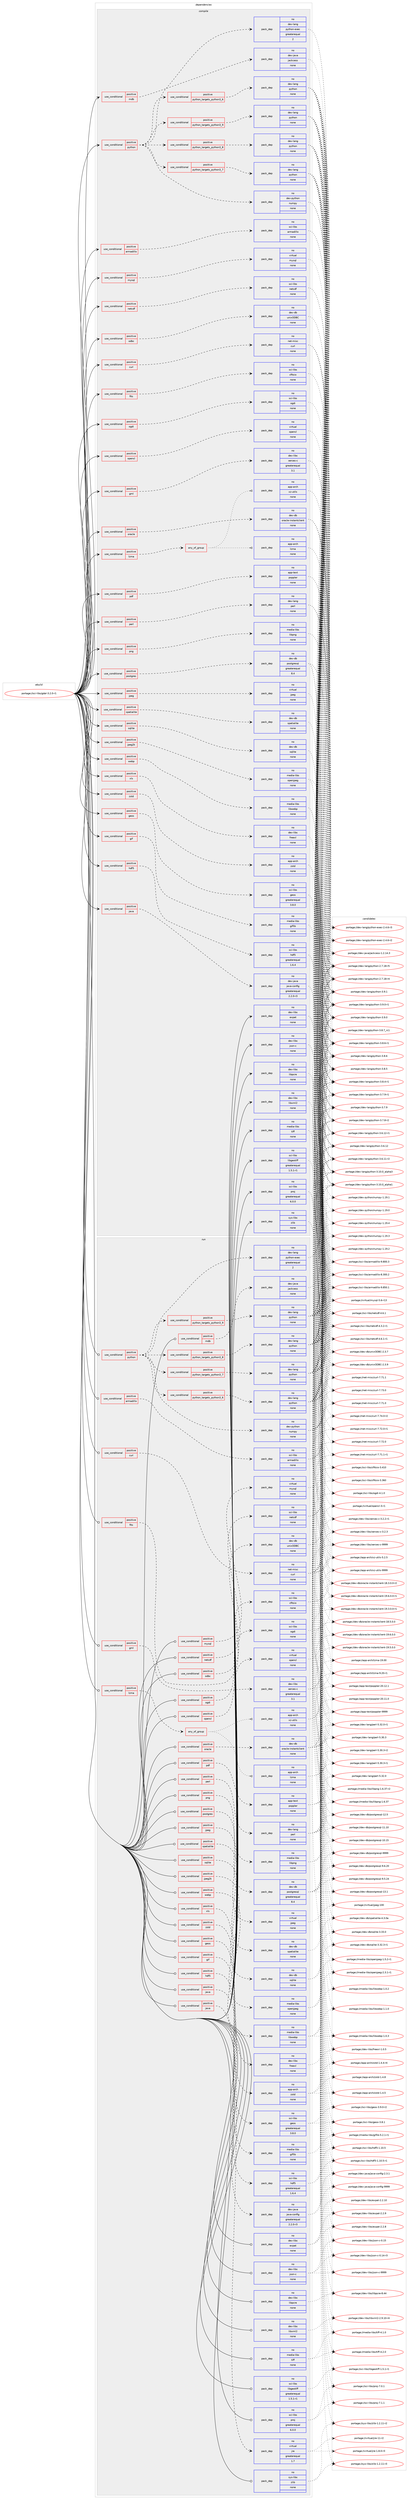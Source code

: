 digraph prolog {

# *************
# Graph options
# *************

newrank=true;
concentrate=true;
compound=true;
graph [rankdir=LR,fontname=Helvetica,fontsize=10,ranksep=1.5];#, ranksep=2.5, nodesep=0.2];
edge  [arrowhead=vee];
node  [fontname=Helvetica,fontsize=10];

# **********
# The ebuild
# **********

subgraph cluster_leftcol {
color=gray;
rank=same;
label=<<i>ebuild</i>>;
id [label="portage://sci-libs/gdal-3.2.0-r1", color=red, width=4, href="../sci-libs/gdal-3.2.0-r1.svg"];
}

# ****************
# The dependencies
# ****************

subgraph cluster_midcol {
color=gray;
label=<<i>dependencies</i>>;
subgraph cluster_compile {
fillcolor="#eeeeee";
style=filled;
label=<<i>compile</i>>;
subgraph cond1517 {
dependency6145 [label=<<TABLE BORDER="0" CELLBORDER="1" CELLSPACING="0" CELLPADDING="4"><TR><TD ROWSPAN="3" CELLPADDING="10">use_conditional</TD></TR><TR><TD>positive</TD></TR><TR><TD>armadillo</TD></TR></TABLE>>, shape=none, color=red];
subgraph pack4547 {
dependency6146 [label=<<TABLE BORDER="0" CELLBORDER="1" CELLSPACING="0" CELLPADDING="4" WIDTH="220"><TR><TD ROWSPAN="6" CELLPADDING="30">pack_dep</TD></TR><TR><TD WIDTH="110">no</TD></TR><TR><TD>sci-libs</TD></TR><TR><TD>armadillo</TD></TR><TR><TD>none</TD></TR><TR><TD></TD></TR></TABLE>>, shape=none, color=blue];
}
dependency6145:e -> dependency6146:w [weight=20,style="dashed",arrowhead="vee"];
}
id:e -> dependency6145:w [weight=20,style="solid",arrowhead="vee"];
subgraph cond1518 {
dependency6147 [label=<<TABLE BORDER="0" CELLBORDER="1" CELLSPACING="0" CELLPADDING="4"><TR><TD ROWSPAN="3" CELLPADDING="10">use_conditional</TD></TR><TR><TD>positive</TD></TR><TR><TD>curl</TD></TR></TABLE>>, shape=none, color=red];
subgraph pack4548 {
dependency6148 [label=<<TABLE BORDER="0" CELLBORDER="1" CELLSPACING="0" CELLPADDING="4" WIDTH="220"><TR><TD ROWSPAN="6" CELLPADDING="30">pack_dep</TD></TR><TR><TD WIDTH="110">no</TD></TR><TR><TD>net-misc</TD></TR><TR><TD>curl</TD></TR><TR><TD>none</TD></TR><TR><TD></TD></TR></TABLE>>, shape=none, color=blue];
}
dependency6147:e -> dependency6148:w [weight=20,style="dashed",arrowhead="vee"];
}
id:e -> dependency6147:w [weight=20,style="solid",arrowhead="vee"];
subgraph cond1519 {
dependency6149 [label=<<TABLE BORDER="0" CELLBORDER="1" CELLSPACING="0" CELLPADDING="4"><TR><TD ROWSPAN="3" CELLPADDING="10">use_conditional</TD></TR><TR><TD>positive</TD></TR><TR><TD>fits</TD></TR></TABLE>>, shape=none, color=red];
subgraph pack4549 {
dependency6150 [label=<<TABLE BORDER="0" CELLBORDER="1" CELLSPACING="0" CELLPADDING="4" WIDTH="220"><TR><TD ROWSPAN="6" CELLPADDING="30">pack_dep</TD></TR><TR><TD WIDTH="110">no</TD></TR><TR><TD>sci-libs</TD></TR><TR><TD>cfitsio</TD></TR><TR><TD>none</TD></TR><TR><TD></TD></TR></TABLE>>, shape=none, color=blue];
}
dependency6149:e -> dependency6150:w [weight=20,style="dashed",arrowhead="vee"];
}
id:e -> dependency6149:w [weight=20,style="solid",arrowhead="vee"];
subgraph cond1520 {
dependency6151 [label=<<TABLE BORDER="0" CELLBORDER="1" CELLSPACING="0" CELLPADDING="4"><TR><TD ROWSPAN="3" CELLPADDING="10">use_conditional</TD></TR><TR><TD>positive</TD></TR><TR><TD>geos</TD></TR></TABLE>>, shape=none, color=red];
subgraph pack4550 {
dependency6152 [label=<<TABLE BORDER="0" CELLBORDER="1" CELLSPACING="0" CELLPADDING="4" WIDTH="220"><TR><TD ROWSPAN="6" CELLPADDING="30">pack_dep</TD></TR><TR><TD WIDTH="110">no</TD></TR><TR><TD>sci-libs</TD></TR><TR><TD>geos</TD></TR><TR><TD>greaterequal</TD></TR><TR><TD>3.8.0</TD></TR></TABLE>>, shape=none, color=blue];
}
dependency6151:e -> dependency6152:w [weight=20,style="dashed",arrowhead="vee"];
}
id:e -> dependency6151:w [weight=20,style="solid",arrowhead="vee"];
subgraph cond1521 {
dependency6153 [label=<<TABLE BORDER="0" CELLBORDER="1" CELLSPACING="0" CELLPADDING="4"><TR><TD ROWSPAN="3" CELLPADDING="10">use_conditional</TD></TR><TR><TD>positive</TD></TR><TR><TD>gif</TD></TR></TABLE>>, shape=none, color=red];
subgraph pack4551 {
dependency6154 [label=<<TABLE BORDER="0" CELLBORDER="1" CELLSPACING="0" CELLPADDING="4" WIDTH="220"><TR><TD ROWSPAN="6" CELLPADDING="30">pack_dep</TD></TR><TR><TD WIDTH="110">no</TD></TR><TR><TD>media-libs</TD></TR><TR><TD>giflib</TD></TR><TR><TD>none</TD></TR><TR><TD></TD></TR></TABLE>>, shape=none, color=blue];
}
dependency6153:e -> dependency6154:w [weight=20,style="dashed",arrowhead="vee"];
}
id:e -> dependency6153:w [weight=20,style="solid",arrowhead="vee"];
subgraph cond1522 {
dependency6155 [label=<<TABLE BORDER="0" CELLBORDER="1" CELLSPACING="0" CELLPADDING="4"><TR><TD ROWSPAN="3" CELLPADDING="10">use_conditional</TD></TR><TR><TD>positive</TD></TR><TR><TD>gml</TD></TR></TABLE>>, shape=none, color=red];
subgraph pack4552 {
dependency6156 [label=<<TABLE BORDER="0" CELLBORDER="1" CELLSPACING="0" CELLPADDING="4" WIDTH="220"><TR><TD ROWSPAN="6" CELLPADDING="30">pack_dep</TD></TR><TR><TD WIDTH="110">no</TD></TR><TR><TD>dev-libs</TD></TR><TR><TD>xerces-c</TD></TR><TR><TD>greaterequal</TD></TR><TR><TD>3.1</TD></TR></TABLE>>, shape=none, color=blue];
}
dependency6155:e -> dependency6156:w [weight=20,style="dashed",arrowhead="vee"];
}
id:e -> dependency6155:w [weight=20,style="solid",arrowhead="vee"];
subgraph cond1523 {
dependency6157 [label=<<TABLE BORDER="0" CELLBORDER="1" CELLSPACING="0" CELLPADDING="4"><TR><TD ROWSPAN="3" CELLPADDING="10">use_conditional</TD></TR><TR><TD>positive</TD></TR><TR><TD>hdf5</TD></TR></TABLE>>, shape=none, color=red];
subgraph pack4553 {
dependency6158 [label=<<TABLE BORDER="0" CELLBORDER="1" CELLSPACING="0" CELLPADDING="4" WIDTH="220"><TR><TD ROWSPAN="6" CELLPADDING="30">pack_dep</TD></TR><TR><TD WIDTH="110">no</TD></TR><TR><TD>sci-libs</TD></TR><TR><TD>hdf5</TD></TR><TR><TD>greaterequal</TD></TR><TR><TD>1.6.4</TD></TR></TABLE>>, shape=none, color=blue];
}
dependency6157:e -> dependency6158:w [weight=20,style="dashed",arrowhead="vee"];
}
id:e -> dependency6157:w [weight=20,style="solid",arrowhead="vee"];
subgraph cond1524 {
dependency6159 [label=<<TABLE BORDER="0" CELLBORDER="1" CELLSPACING="0" CELLPADDING="4"><TR><TD ROWSPAN="3" CELLPADDING="10">use_conditional</TD></TR><TR><TD>positive</TD></TR><TR><TD>java</TD></TR></TABLE>>, shape=none, color=red];
subgraph pack4554 {
dependency6160 [label=<<TABLE BORDER="0" CELLBORDER="1" CELLSPACING="0" CELLPADDING="4" WIDTH="220"><TR><TD ROWSPAN="6" CELLPADDING="30">pack_dep</TD></TR><TR><TD WIDTH="110">no</TD></TR><TR><TD>dev-java</TD></TR><TR><TD>java-config</TD></TR><TR><TD>greaterequal</TD></TR><TR><TD>2.2.0-r3</TD></TR></TABLE>>, shape=none, color=blue];
}
dependency6159:e -> dependency6160:w [weight=20,style="dashed",arrowhead="vee"];
}
id:e -> dependency6159:w [weight=20,style="solid",arrowhead="vee"];
subgraph cond1525 {
dependency6161 [label=<<TABLE BORDER="0" CELLBORDER="1" CELLSPACING="0" CELLPADDING="4"><TR><TD ROWSPAN="3" CELLPADDING="10">use_conditional</TD></TR><TR><TD>positive</TD></TR><TR><TD>jpeg</TD></TR></TABLE>>, shape=none, color=red];
subgraph pack4555 {
dependency6162 [label=<<TABLE BORDER="0" CELLBORDER="1" CELLSPACING="0" CELLPADDING="4" WIDTH="220"><TR><TD ROWSPAN="6" CELLPADDING="30">pack_dep</TD></TR><TR><TD WIDTH="110">no</TD></TR><TR><TD>virtual</TD></TR><TR><TD>jpeg</TD></TR><TR><TD>none</TD></TR><TR><TD></TD></TR></TABLE>>, shape=none, color=blue];
}
dependency6161:e -> dependency6162:w [weight=20,style="dashed",arrowhead="vee"];
}
id:e -> dependency6161:w [weight=20,style="solid",arrowhead="vee"];
subgraph cond1526 {
dependency6163 [label=<<TABLE BORDER="0" CELLBORDER="1" CELLSPACING="0" CELLPADDING="4"><TR><TD ROWSPAN="3" CELLPADDING="10">use_conditional</TD></TR><TR><TD>positive</TD></TR><TR><TD>jpeg2k</TD></TR></TABLE>>, shape=none, color=red];
subgraph pack4556 {
dependency6164 [label=<<TABLE BORDER="0" CELLBORDER="1" CELLSPACING="0" CELLPADDING="4" WIDTH="220"><TR><TD ROWSPAN="6" CELLPADDING="30">pack_dep</TD></TR><TR><TD WIDTH="110">no</TD></TR><TR><TD>media-libs</TD></TR><TR><TD>openjpeg</TD></TR><TR><TD>none</TD></TR><TR><TD></TD></TR></TABLE>>, shape=none, color=blue];
}
dependency6163:e -> dependency6164:w [weight=20,style="dashed",arrowhead="vee"];
}
id:e -> dependency6163:w [weight=20,style="solid",arrowhead="vee"];
subgraph cond1527 {
dependency6165 [label=<<TABLE BORDER="0" CELLBORDER="1" CELLSPACING="0" CELLPADDING="4"><TR><TD ROWSPAN="3" CELLPADDING="10">use_conditional</TD></TR><TR><TD>positive</TD></TR><TR><TD>lzma</TD></TR></TABLE>>, shape=none, color=red];
subgraph any73 {
dependency6166 [label=<<TABLE BORDER="0" CELLBORDER="1" CELLSPACING="0" CELLPADDING="4"><TR><TD CELLPADDING="10">any_of_group</TD></TR></TABLE>>, shape=none, color=red];subgraph pack4557 {
dependency6167 [label=<<TABLE BORDER="0" CELLBORDER="1" CELLSPACING="0" CELLPADDING="4" WIDTH="220"><TR><TD ROWSPAN="6" CELLPADDING="30">pack_dep</TD></TR><TR><TD WIDTH="110">no</TD></TR><TR><TD>app-arch</TD></TR><TR><TD>xz-utils</TD></TR><TR><TD>none</TD></TR><TR><TD></TD></TR></TABLE>>, shape=none, color=blue];
}
dependency6166:e -> dependency6167:w [weight=20,style="dotted",arrowhead="oinv"];
subgraph pack4558 {
dependency6168 [label=<<TABLE BORDER="0" CELLBORDER="1" CELLSPACING="0" CELLPADDING="4" WIDTH="220"><TR><TD ROWSPAN="6" CELLPADDING="30">pack_dep</TD></TR><TR><TD WIDTH="110">no</TD></TR><TR><TD>app-arch</TD></TR><TR><TD>lzma</TD></TR><TR><TD>none</TD></TR><TR><TD></TD></TR></TABLE>>, shape=none, color=blue];
}
dependency6166:e -> dependency6168:w [weight=20,style="dotted",arrowhead="oinv"];
}
dependency6165:e -> dependency6166:w [weight=20,style="dashed",arrowhead="vee"];
}
id:e -> dependency6165:w [weight=20,style="solid",arrowhead="vee"];
subgraph cond1528 {
dependency6169 [label=<<TABLE BORDER="0" CELLBORDER="1" CELLSPACING="0" CELLPADDING="4"><TR><TD ROWSPAN="3" CELLPADDING="10">use_conditional</TD></TR><TR><TD>positive</TD></TR><TR><TD>mdb</TD></TR></TABLE>>, shape=none, color=red];
subgraph pack4559 {
dependency6170 [label=<<TABLE BORDER="0" CELLBORDER="1" CELLSPACING="0" CELLPADDING="4" WIDTH="220"><TR><TD ROWSPAN="6" CELLPADDING="30">pack_dep</TD></TR><TR><TD WIDTH="110">no</TD></TR><TR><TD>dev-java</TD></TR><TR><TD>jackcess</TD></TR><TR><TD>none</TD></TR><TR><TD></TD></TR></TABLE>>, shape=none, color=blue];
}
dependency6169:e -> dependency6170:w [weight=20,style="dashed",arrowhead="vee"];
}
id:e -> dependency6169:w [weight=20,style="solid",arrowhead="vee"];
subgraph cond1529 {
dependency6171 [label=<<TABLE BORDER="0" CELLBORDER="1" CELLSPACING="0" CELLPADDING="4"><TR><TD ROWSPAN="3" CELLPADDING="10">use_conditional</TD></TR><TR><TD>positive</TD></TR><TR><TD>mysql</TD></TR></TABLE>>, shape=none, color=red];
subgraph pack4560 {
dependency6172 [label=<<TABLE BORDER="0" CELLBORDER="1" CELLSPACING="0" CELLPADDING="4" WIDTH="220"><TR><TD ROWSPAN="6" CELLPADDING="30">pack_dep</TD></TR><TR><TD WIDTH="110">no</TD></TR><TR><TD>virtual</TD></TR><TR><TD>mysql</TD></TR><TR><TD>none</TD></TR><TR><TD></TD></TR></TABLE>>, shape=none, color=blue];
}
dependency6171:e -> dependency6172:w [weight=20,style="dashed",arrowhead="vee"];
}
id:e -> dependency6171:w [weight=20,style="solid",arrowhead="vee"];
subgraph cond1530 {
dependency6173 [label=<<TABLE BORDER="0" CELLBORDER="1" CELLSPACING="0" CELLPADDING="4"><TR><TD ROWSPAN="3" CELLPADDING="10">use_conditional</TD></TR><TR><TD>positive</TD></TR><TR><TD>netcdf</TD></TR></TABLE>>, shape=none, color=red];
subgraph pack4561 {
dependency6174 [label=<<TABLE BORDER="0" CELLBORDER="1" CELLSPACING="0" CELLPADDING="4" WIDTH="220"><TR><TD ROWSPAN="6" CELLPADDING="30">pack_dep</TD></TR><TR><TD WIDTH="110">no</TD></TR><TR><TD>sci-libs</TD></TR><TR><TD>netcdf</TD></TR><TR><TD>none</TD></TR><TR><TD></TD></TR></TABLE>>, shape=none, color=blue];
}
dependency6173:e -> dependency6174:w [weight=20,style="dashed",arrowhead="vee"];
}
id:e -> dependency6173:w [weight=20,style="solid",arrowhead="vee"];
subgraph cond1531 {
dependency6175 [label=<<TABLE BORDER="0" CELLBORDER="1" CELLSPACING="0" CELLPADDING="4"><TR><TD ROWSPAN="3" CELLPADDING="10">use_conditional</TD></TR><TR><TD>positive</TD></TR><TR><TD>odbc</TD></TR></TABLE>>, shape=none, color=red];
subgraph pack4562 {
dependency6176 [label=<<TABLE BORDER="0" CELLBORDER="1" CELLSPACING="0" CELLPADDING="4" WIDTH="220"><TR><TD ROWSPAN="6" CELLPADDING="30">pack_dep</TD></TR><TR><TD WIDTH="110">no</TD></TR><TR><TD>dev-db</TD></TR><TR><TD>unixODBC</TD></TR><TR><TD>none</TD></TR><TR><TD></TD></TR></TABLE>>, shape=none, color=blue];
}
dependency6175:e -> dependency6176:w [weight=20,style="dashed",arrowhead="vee"];
}
id:e -> dependency6175:w [weight=20,style="solid",arrowhead="vee"];
subgraph cond1532 {
dependency6177 [label=<<TABLE BORDER="0" CELLBORDER="1" CELLSPACING="0" CELLPADDING="4"><TR><TD ROWSPAN="3" CELLPADDING="10">use_conditional</TD></TR><TR><TD>positive</TD></TR><TR><TD>ogdi</TD></TR></TABLE>>, shape=none, color=red];
subgraph pack4563 {
dependency6178 [label=<<TABLE BORDER="0" CELLBORDER="1" CELLSPACING="0" CELLPADDING="4" WIDTH="220"><TR><TD ROWSPAN="6" CELLPADDING="30">pack_dep</TD></TR><TR><TD WIDTH="110">no</TD></TR><TR><TD>sci-libs</TD></TR><TR><TD>ogdi</TD></TR><TR><TD>none</TD></TR><TR><TD></TD></TR></TABLE>>, shape=none, color=blue];
}
dependency6177:e -> dependency6178:w [weight=20,style="dashed",arrowhead="vee"];
}
id:e -> dependency6177:w [weight=20,style="solid",arrowhead="vee"];
subgraph cond1533 {
dependency6179 [label=<<TABLE BORDER="0" CELLBORDER="1" CELLSPACING="0" CELLPADDING="4"><TR><TD ROWSPAN="3" CELLPADDING="10">use_conditional</TD></TR><TR><TD>positive</TD></TR><TR><TD>opencl</TD></TR></TABLE>>, shape=none, color=red];
subgraph pack4564 {
dependency6180 [label=<<TABLE BORDER="0" CELLBORDER="1" CELLSPACING="0" CELLPADDING="4" WIDTH="220"><TR><TD ROWSPAN="6" CELLPADDING="30">pack_dep</TD></TR><TR><TD WIDTH="110">no</TD></TR><TR><TD>virtual</TD></TR><TR><TD>opencl</TD></TR><TR><TD>none</TD></TR><TR><TD></TD></TR></TABLE>>, shape=none, color=blue];
}
dependency6179:e -> dependency6180:w [weight=20,style="dashed",arrowhead="vee"];
}
id:e -> dependency6179:w [weight=20,style="solid",arrowhead="vee"];
subgraph cond1534 {
dependency6181 [label=<<TABLE BORDER="0" CELLBORDER="1" CELLSPACING="0" CELLPADDING="4"><TR><TD ROWSPAN="3" CELLPADDING="10">use_conditional</TD></TR><TR><TD>positive</TD></TR><TR><TD>oracle</TD></TR></TABLE>>, shape=none, color=red];
subgraph pack4565 {
dependency6182 [label=<<TABLE BORDER="0" CELLBORDER="1" CELLSPACING="0" CELLPADDING="4" WIDTH="220"><TR><TD ROWSPAN="6" CELLPADDING="30">pack_dep</TD></TR><TR><TD WIDTH="110">no</TD></TR><TR><TD>dev-db</TD></TR><TR><TD>oracle-instantclient</TD></TR><TR><TD>none</TD></TR><TR><TD></TD></TR></TABLE>>, shape=none, color=blue];
}
dependency6181:e -> dependency6182:w [weight=20,style="dashed",arrowhead="vee"];
}
id:e -> dependency6181:w [weight=20,style="solid",arrowhead="vee"];
subgraph cond1535 {
dependency6183 [label=<<TABLE BORDER="0" CELLBORDER="1" CELLSPACING="0" CELLPADDING="4"><TR><TD ROWSPAN="3" CELLPADDING="10">use_conditional</TD></TR><TR><TD>positive</TD></TR><TR><TD>pdf</TD></TR></TABLE>>, shape=none, color=red];
subgraph pack4566 {
dependency6184 [label=<<TABLE BORDER="0" CELLBORDER="1" CELLSPACING="0" CELLPADDING="4" WIDTH="220"><TR><TD ROWSPAN="6" CELLPADDING="30">pack_dep</TD></TR><TR><TD WIDTH="110">no</TD></TR><TR><TD>app-text</TD></TR><TR><TD>poppler</TD></TR><TR><TD>none</TD></TR><TR><TD></TD></TR></TABLE>>, shape=none, color=blue];
}
dependency6183:e -> dependency6184:w [weight=20,style="dashed",arrowhead="vee"];
}
id:e -> dependency6183:w [weight=20,style="solid",arrowhead="vee"];
subgraph cond1536 {
dependency6185 [label=<<TABLE BORDER="0" CELLBORDER="1" CELLSPACING="0" CELLPADDING="4"><TR><TD ROWSPAN="3" CELLPADDING="10">use_conditional</TD></TR><TR><TD>positive</TD></TR><TR><TD>perl</TD></TR></TABLE>>, shape=none, color=red];
subgraph pack4567 {
dependency6186 [label=<<TABLE BORDER="0" CELLBORDER="1" CELLSPACING="0" CELLPADDING="4" WIDTH="220"><TR><TD ROWSPAN="6" CELLPADDING="30">pack_dep</TD></TR><TR><TD WIDTH="110">no</TD></TR><TR><TD>dev-lang</TD></TR><TR><TD>perl</TD></TR><TR><TD>none</TD></TR><TR><TD></TD></TR></TABLE>>, shape=none, color=blue];
}
dependency6185:e -> dependency6186:w [weight=20,style="dashed",arrowhead="vee"];
}
id:e -> dependency6185:w [weight=20,style="solid",arrowhead="vee"];
subgraph cond1537 {
dependency6187 [label=<<TABLE BORDER="0" CELLBORDER="1" CELLSPACING="0" CELLPADDING="4"><TR><TD ROWSPAN="3" CELLPADDING="10">use_conditional</TD></TR><TR><TD>positive</TD></TR><TR><TD>png</TD></TR></TABLE>>, shape=none, color=red];
subgraph pack4568 {
dependency6188 [label=<<TABLE BORDER="0" CELLBORDER="1" CELLSPACING="0" CELLPADDING="4" WIDTH="220"><TR><TD ROWSPAN="6" CELLPADDING="30">pack_dep</TD></TR><TR><TD WIDTH="110">no</TD></TR><TR><TD>media-libs</TD></TR><TR><TD>libpng</TD></TR><TR><TD>none</TD></TR><TR><TD></TD></TR></TABLE>>, shape=none, color=blue];
}
dependency6187:e -> dependency6188:w [weight=20,style="dashed",arrowhead="vee"];
}
id:e -> dependency6187:w [weight=20,style="solid",arrowhead="vee"];
subgraph cond1538 {
dependency6189 [label=<<TABLE BORDER="0" CELLBORDER="1" CELLSPACING="0" CELLPADDING="4"><TR><TD ROWSPAN="3" CELLPADDING="10">use_conditional</TD></TR><TR><TD>positive</TD></TR><TR><TD>postgres</TD></TR></TABLE>>, shape=none, color=red];
subgraph pack4569 {
dependency6190 [label=<<TABLE BORDER="0" CELLBORDER="1" CELLSPACING="0" CELLPADDING="4" WIDTH="220"><TR><TD ROWSPAN="6" CELLPADDING="30">pack_dep</TD></TR><TR><TD WIDTH="110">no</TD></TR><TR><TD>dev-db</TD></TR><TR><TD>postgresql</TD></TR><TR><TD>greaterequal</TD></TR><TR><TD>8.4</TD></TR></TABLE>>, shape=none, color=blue];
}
dependency6189:e -> dependency6190:w [weight=20,style="dashed",arrowhead="vee"];
}
id:e -> dependency6189:w [weight=20,style="solid",arrowhead="vee"];
subgraph cond1539 {
dependency6191 [label=<<TABLE BORDER="0" CELLBORDER="1" CELLSPACING="0" CELLPADDING="4"><TR><TD ROWSPAN="3" CELLPADDING="10">use_conditional</TD></TR><TR><TD>positive</TD></TR><TR><TD>python</TD></TR></TABLE>>, shape=none, color=red];
subgraph cond1540 {
dependency6192 [label=<<TABLE BORDER="0" CELLBORDER="1" CELLSPACING="0" CELLPADDING="4"><TR><TD ROWSPAN="3" CELLPADDING="10">use_conditional</TD></TR><TR><TD>positive</TD></TR><TR><TD>python_targets_python3_6</TD></TR></TABLE>>, shape=none, color=red];
subgraph pack4570 {
dependency6193 [label=<<TABLE BORDER="0" CELLBORDER="1" CELLSPACING="0" CELLPADDING="4" WIDTH="220"><TR><TD ROWSPAN="6" CELLPADDING="30">pack_dep</TD></TR><TR><TD WIDTH="110">no</TD></TR><TR><TD>dev-lang</TD></TR><TR><TD>python</TD></TR><TR><TD>none</TD></TR><TR><TD></TD></TR></TABLE>>, shape=none, color=blue];
}
dependency6192:e -> dependency6193:w [weight=20,style="dashed",arrowhead="vee"];
}
dependency6191:e -> dependency6192:w [weight=20,style="dashed",arrowhead="vee"];
subgraph cond1541 {
dependency6194 [label=<<TABLE BORDER="0" CELLBORDER="1" CELLSPACING="0" CELLPADDING="4"><TR><TD ROWSPAN="3" CELLPADDING="10">use_conditional</TD></TR><TR><TD>positive</TD></TR><TR><TD>python_targets_python3_7</TD></TR></TABLE>>, shape=none, color=red];
subgraph pack4571 {
dependency6195 [label=<<TABLE BORDER="0" CELLBORDER="1" CELLSPACING="0" CELLPADDING="4" WIDTH="220"><TR><TD ROWSPAN="6" CELLPADDING="30">pack_dep</TD></TR><TR><TD WIDTH="110">no</TD></TR><TR><TD>dev-lang</TD></TR><TR><TD>python</TD></TR><TR><TD>none</TD></TR><TR><TD></TD></TR></TABLE>>, shape=none, color=blue];
}
dependency6194:e -> dependency6195:w [weight=20,style="dashed",arrowhead="vee"];
}
dependency6191:e -> dependency6194:w [weight=20,style="dashed",arrowhead="vee"];
subgraph cond1542 {
dependency6196 [label=<<TABLE BORDER="0" CELLBORDER="1" CELLSPACING="0" CELLPADDING="4"><TR><TD ROWSPAN="3" CELLPADDING="10">use_conditional</TD></TR><TR><TD>positive</TD></TR><TR><TD>python_targets_python3_8</TD></TR></TABLE>>, shape=none, color=red];
subgraph pack4572 {
dependency6197 [label=<<TABLE BORDER="0" CELLBORDER="1" CELLSPACING="0" CELLPADDING="4" WIDTH="220"><TR><TD ROWSPAN="6" CELLPADDING="30">pack_dep</TD></TR><TR><TD WIDTH="110">no</TD></TR><TR><TD>dev-lang</TD></TR><TR><TD>python</TD></TR><TR><TD>none</TD></TR><TR><TD></TD></TR></TABLE>>, shape=none, color=blue];
}
dependency6196:e -> dependency6197:w [weight=20,style="dashed",arrowhead="vee"];
}
dependency6191:e -> dependency6196:w [weight=20,style="dashed",arrowhead="vee"];
subgraph cond1543 {
dependency6198 [label=<<TABLE BORDER="0" CELLBORDER="1" CELLSPACING="0" CELLPADDING="4"><TR><TD ROWSPAN="3" CELLPADDING="10">use_conditional</TD></TR><TR><TD>positive</TD></TR><TR><TD>python_targets_python3_9</TD></TR></TABLE>>, shape=none, color=red];
subgraph pack4573 {
dependency6199 [label=<<TABLE BORDER="0" CELLBORDER="1" CELLSPACING="0" CELLPADDING="4" WIDTH="220"><TR><TD ROWSPAN="6" CELLPADDING="30">pack_dep</TD></TR><TR><TD WIDTH="110">no</TD></TR><TR><TD>dev-lang</TD></TR><TR><TD>python</TD></TR><TR><TD>none</TD></TR><TR><TD></TD></TR></TABLE>>, shape=none, color=blue];
}
dependency6198:e -> dependency6199:w [weight=20,style="dashed",arrowhead="vee"];
}
dependency6191:e -> dependency6198:w [weight=20,style="dashed",arrowhead="vee"];
subgraph pack4574 {
dependency6200 [label=<<TABLE BORDER="0" CELLBORDER="1" CELLSPACING="0" CELLPADDING="4" WIDTH="220"><TR><TD ROWSPAN="6" CELLPADDING="30">pack_dep</TD></TR><TR><TD WIDTH="110">no</TD></TR><TR><TD>dev-lang</TD></TR><TR><TD>python-exec</TD></TR><TR><TD>greaterequal</TD></TR><TR><TD>2</TD></TR></TABLE>>, shape=none, color=blue];
}
dependency6191:e -> dependency6200:w [weight=20,style="dashed",arrowhead="vee"];
subgraph pack4575 {
dependency6201 [label=<<TABLE BORDER="0" CELLBORDER="1" CELLSPACING="0" CELLPADDING="4" WIDTH="220"><TR><TD ROWSPAN="6" CELLPADDING="30">pack_dep</TD></TR><TR><TD WIDTH="110">no</TD></TR><TR><TD>dev-python</TD></TR><TR><TD>numpy</TD></TR><TR><TD>none</TD></TR><TR><TD></TD></TR></TABLE>>, shape=none, color=blue];
}
dependency6191:e -> dependency6201:w [weight=20,style="dashed",arrowhead="vee"];
}
id:e -> dependency6191:w [weight=20,style="solid",arrowhead="vee"];
subgraph cond1544 {
dependency6202 [label=<<TABLE BORDER="0" CELLBORDER="1" CELLSPACING="0" CELLPADDING="4"><TR><TD ROWSPAN="3" CELLPADDING="10">use_conditional</TD></TR><TR><TD>positive</TD></TR><TR><TD>spatialite</TD></TR></TABLE>>, shape=none, color=red];
subgraph pack4576 {
dependency6203 [label=<<TABLE BORDER="0" CELLBORDER="1" CELLSPACING="0" CELLPADDING="4" WIDTH="220"><TR><TD ROWSPAN="6" CELLPADDING="30">pack_dep</TD></TR><TR><TD WIDTH="110">no</TD></TR><TR><TD>dev-db</TD></TR><TR><TD>spatialite</TD></TR><TR><TD>none</TD></TR><TR><TD></TD></TR></TABLE>>, shape=none, color=blue];
}
dependency6202:e -> dependency6203:w [weight=20,style="dashed",arrowhead="vee"];
}
id:e -> dependency6202:w [weight=20,style="solid",arrowhead="vee"];
subgraph cond1545 {
dependency6204 [label=<<TABLE BORDER="0" CELLBORDER="1" CELLSPACING="0" CELLPADDING="4"><TR><TD ROWSPAN="3" CELLPADDING="10">use_conditional</TD></TR><TR><TD>positive</TD></TR><TR><TD>sqlite</TD></TR></TABLE>>, shape=none, color=red];
subgraph pack4577 {
dependency6205 [label=<<TABLE BORDER="0" CELLBORDER="1" CELLSPACING="0" CELLPADDING="4" WIDTH="220"><TR><TD ROWSPAN="6" CELLPADDING="30">pack_dep</TD></TR><TR><TD WIDTH="110">no</TD></TR><TR><TD>dev-db</TD></TR><TR><TD>sqlite</TD></TR><TR><TD>none</TD></TR><TR><TD></TD></TR></TABLE>>, shape=none, color=blue];
}
dependency6204:e -> dependency6205:w [weight=20,style="dashed",arrowhead="vee"];
}
id:e -> dependency6204:w [weight=20,style="solid",arrowhead="vee"];
subgraph cond1546 {
dependency6206 [label=<<TABLE BORDER="0" CELLBORDER="1" CELLSPACING="0" CELLPADDING="4"><TR><TD ROWSPAN="3" CELLPADDING="10">use_conditional</TD></TR><TR><TD>positive</TD></TR><TR><TD>webp</TD></TR></TABLE>>, shape=none, color=red];
subgraph pack4578 {
dependency6207 [label=<<TABLE BORDER="0" CELLBORDER="1" CELLSPACING="0" CELLPADDING="4" WIDTH="220"><TR><TD ROWSPAN="6" CELLPADDING="30">pack_dep</TD></TR><TR><TD WIDTH="110">no</TD></TR><TR><TD>media-libs</TD></TR><TR><TD>libwebp</TD></TR><TR><TD>none</TD></TR><TR><TD></TD></TR></TABLE>>, shape=none, color=blue];
}
dependency6206:e -> dependency6207:w [weight=20,style="dashed",arrowhead="vee"];
}
id:e -> dependency6206:w [weight=20,style="solid",arrowhead="vee"];
subgraph cond1547 {
dependency6208 [label=<<TABLE BORDER="0" CELLBORDER="1" CELLSPACING="0" CELLPADDING="4"><TR><TD ROWSPAN="3" CELLPADDING="10">use_conditional</TD></TR><TR><TD>positive</TD></TR><TR><TD>xls</TD></TR></TABLE>>, shape=none, color=red];
subgraph pack4579 {
dependency6209 [label=<<TABLE BORDER="0" CELLBORDER="1" CELLSPACING="0" CELLPADDING="4" WIDTH="220"><TR><TD ROWSPAN="6" CELLPADDING="30">pack_dep</TD></TR><TR><TD WIDTH="110">no</TD></TR><TR><TD>dev-libs</TD></TR><TR><TD>freexl</TD></TR><TR><TD>none</TD></TR><TR><TD></TD></TR></TABLE>>, shape=none, color=blue];
}
dependency6208:e -> dependency6209:w [weight=20,style="dashed",arrowhead="vee"];
}
id:e -> dependency6208:w [weight=20,style="solid",arrowhead="vee"];
subgraph cond1548 {
dependency6210 [label=<<TABLE BORDER="0" CELLBORDER="1" CELLSPACING="0" CELLPADDING="4"><TR><TD ROWSPAN="3" CELLPADDING="10">use_conditional</TD></TR><TR><TD>positive</TD></TR><TR><TD>zstd</TD></TR></TABLE>>, shape=none, color=red];
subgraph pack4580 {
dependency6211 [label=<<TABLE BORDER="0" CELLBORDER="1" CELLSPACING="0" CELLPADDING="4" WIDTH="220"><TR><TD ROWSPAN="6" CELLPADDING="30">pack_dep</TD></TR><TR><TD WIDTH="110">no</TD></TR><TR><TD>app-arch</TD></TR><TR><TD>zstd</TD></TR><TR><TD>none</TD></TR><TR><TD></TD></TR></TABLE>>, shape=none, color=blue];
}
dependency6210:e -> dependency6211:w [weight=20,style="dashed",arrowhead="vee"];
}
id:e -> dependency6210:w [weight=20,style="solid",arrowhead="vee"];
subgraph pack4581 {
dependency6212 [label=<<TABLE BORDER="0" CELLBORDER="1" CELLSPACING="0" CELLPADDING="4" WIDTH="220"><TR><TD ROWSPAN="6" CELLPADDING="30">pack_dep</TD></TR><TR><TD WIDTH="110">no</TD></TR><TR><TD>dev-libs</TD></TR><TR><TD>expat</TD></TR><TR><TD>none</TD></TR><TR><TD></TD></TR></TABLE>>, shape=none, color=blue];
}
id:e -> dependency6212:w [weight=20,style="solid",arrowhead="vee"];
subgraph pack4582 {
dependency6213 [label=<<TABLE BORDER="0" CELLBORDER="1" CELLSPACING="0" CELLPADDING="4" WIDTH="220"><TR><TD ROWSPAN="6" CELLPADDING="30">pack_dep</TD></TR><TR><TD WIDTH="110">no</TD></TR><TR><TD>dev-libs</TD></TR><TR><TD>json-c</TD></TR><TR><TD>none</TD></TR><TR><TD></TD></TR></TABLE>>, shape=none, color=blue];
}
id:e -> dependency6213:w [weight=20,style="solid",arrowhead="vee"];
subgraph pack4583 {
dependency6214 [label=<<TABLE BORDER="0" CELLBORDER="1" CELLSPACING="0" CELLPADDING="4" WIDTH="220"><TR><TD ROWSPAN="6" CELLPADDING="30">pack_dep</TD></TR><TR><TD WIDTH="110">no</TD></TR><TR><TD>dev-libs</TD></TR><TR><TD>libpcre</TD></TR><TR><TD>none</TD></TR><TR><TD></TD></TR></TABLE>>, shape=none, color=blue];
}
id:e -> dependency6214:w [weight=20,style="solid",arrowhead="vee"];
subgraph pack4584 {
dependency6215 [label=<<TABLE BORDER="0" CELLBORDER="1" CELLSPACING="0" CELLPADDING="4" WIDTH="220"><TR><TD ROWSPAN="6" CELLPADDING="30">pack_dep</TD></TR><TR><TD WIDTH="110">no</TD></TR><TR><TD>dev-libs</TD></TR><TR><TD>libxml2</TD></TR><TR><TD>none</TD></TR><TR><TD></TD></TR></TABLE>>, shape=none, color=blue];
}
id:e -> dependency6215:w [weight=20,style="solid",arrowhead="vee"];
subgraph pack4585 {
dependency6216 [label=<<TABLE BORDER="0" CELLBORDER="1" CELLSPACING="0" CELLPADDING="4" WIDTH="220"><TR><TD ROWSPAN="6" CELLPADDING="30">pack_dep</TD></TR><TR><TD WIDTH="110">no</TD></TR><TR><TD>media-libs</TD></TR><TR><TD>tiff</TD></TR><TR><TD>none</TD></TR><TR><TD></TD></TR></TABLE>>, shape=none, color=blue];
}
id:e -> dependency6216:w [weight=20,style="solid",arrowhead="vee"];
subgraph pack4586 {
dependency6217 [label=<<TABLE BORDER="0" CELLBORDER="1" CELLSPACING="0" CELLPADDING="4" WIDTH="220"><TR><TD ROWSPAN="6" CELLPADDING="30">pack_dep</TD></TR><TR><TD WIDTH="110">no</TD></TR><TR><TD>sci-libs</TD></TR><TR><TD>libgeotiff</TD></TR><TR><TD>greaterequal</TD></TR><TR><TD>1.5.1-r1</TD></TR></TABLE>>, shape=none, color=blue];
}
id:e -> dependency6217:w [weight=20,style="solid",arrowhead="vee"];
subgraph pack4587 {
dependency6218 [label=<<TABLE BORDER="0" CELLBORDER="1" CELLSPACING="0" CELLPADDING="4" WIDTH="220"><TR><TD ROWSPAN="6" CELLPADDING="30">pack_dep</TD></TR><TR><TD WIDTH="110">no</TD></TR><TR><TD>sci-libs</TD></TR><TR><TD>proj</TD></TR><TR><TD>greaterequal</TD></TR><TR><TD>6.0.0</TD></TR></TABLE>>, shape=none, color=blue];
}
id:e -> dependency6218:w [weight=20,style="solid",arrowhead="vee"];
subgraph pack4588 {
dependency6219 [label=<<TABLE BORDER="0" CELLBORDER="1" CELLSPACING="0" CELLPADDING="4" WIDTH="220"><TR><TD ROWSPAN="6" CELLPADDING="30">pack_dep</TD></TR><TR><TD WIDTH="110">no</TD></TR><TR><TD>sys-libs</TD></TR><TR><TD>zlib</TD></TR><TR><TD>none</TD></TR><TR><TD></TD></TR></TABLE>>, shape=none, color=blue];
}
id:e -> dependency6219:w [weight=20,style="solid",arrowhead="vee"];
}
subgraph cluster_compileandrun {
fillcolor="#eeeeee";
style=filled;
label=<<i>compile and run</i>>;
}
subgraph cluster_run {
fillcolor="#eeeeee";
style=filled;
label=<<i>run</i>>;
subgraph cond1549 {
dependency6220 [label=<<TABLE BORDER="0" CELLBORDER="1" CELLSPACING="0" CELLPADDING="4"><TR><TD ROWSPAN="3" CELLPADDING="10">use_conditional</TD></TR><TR><TD>positive</TD></TR><TR><TD>armadillo</TD></TR></TABLE>>, shape=none, color=red];
subgraph pack4589 {
dependency6221 [label=<<TABLE BORDER="0" CELLBORDER="1" CELLSPACING="0" CELLPADDING="4" WIDTH="220"><TR><TD ROWSPAN="6" CELLPADDING="30">pack_dep</TD></TR><TR><TD WIDTH="110">no</TD></TR><TR><TD>sci-libs</TD></TR><TR><TD>armadillo</TD></TR><TR><TD>none</TD></TR><TR><TD></TD></TR></TABLE>>, shape=none, color=blue];
}
dependency6220:e -> dependency6221:w [weight=20,style="dashed",arrowhead="vee"];
}
id:e -> dependency6220:w [weight=20,style="solid",arrowhead="odot"];
subgraph cond1550 {
dependency6222 [label=<<TABLE BORDER="0" CELLBORDER="1" CELLSPACING="0" CELLPADDING="4"><TR><TD ROWSPAN="3" CELLPADDING="10">use_conditional</TD></TR><TR><TD>positive</TD></TR><TR><TD>curl</TD></TR></TABLE>>, shape=none, color=red];
subgraph pack4590 {
dependency6223 [label=<<TABLE BORDER="0" CELLBORDER="1" CELLSPACING="0" CELLPADDING="4" WIDTH="220"><TR><TD ROWSPAN="6" CELLPADDING="30">pack_dep</TD></TR><TR><TD WIDTH="110">no</TD></TR><TR><TD>net-misc</TD></TR><TR><TD>curl</TD></TR><TR><TD>none</TD></TR><TR><TD></TD></TR></TABLE>>, shape=none, color=blue];
}
dependency6222:e -> dependency6223:w [weight=20,style="dashed",arrowhead="vee"];
}
id:e -> dependency6222:w [weight=20,style="solid",arrowhead="odot"];
subgraph cond1551 {
dependency6224 [label=<<TABLE BORDER="0" CELLBORDER="1" CELLSPACING="0" CELLPADDING="4"><TR><TD ROWSPAN="3" CELLPADDING="10">use_conditional</TD></TR><TR><TD>positive</TD></TR><TR><TD>fits</TD></TR></TABLE>>, shape=none, color=red];
subgraph pack4591 {
dependency6225 [label=<<TABLE BORDER="0" CELLBORDER="1" CELLSPACING="0" CELLPADDING="4" WIDTH="220"><TR><TD ROWSPAN="6" CELLPADDING="30">pack_dep</TD></TR><TR><TD WIDTH="110">no</TD></TR><TR><TD>sci-libs</TD></TR><TR><TD>cfitsio</TD></TR><TR><TD>none</TD></TR><TR><TD></TD></TR></TABLE>>, shape=none, color=blue];
}
dependency6224:e -> dependency6225:w [weight=20,style="dashed",arrowhead="vee"];
}
id:e -> dependency6224:w [weight=20,style="solid",arrowhead="odot"];
subgraph cond1552 {
dependency6226 [label=<<TABLE BORDER="0" CELLBORDER="1" CELLSPACING="0" CELLPADDING="4"><TR><TD ROWSPAN="3" CELLPADDING="10">use_conditional</TD></TR><TR><TD>positive</TD></TR><TR><TD>geos</TD></TR></TABLE>>, shape=none, color=red];
subgraph pack4592 {
dependency6227 [label=<<TABLE BORDER="0" CELLBORDER="1" CELLSPACING="0" CELLPADDING="4" WIDTH="220"><TR><TD ROWSPAN="6" CELLPADDING="30">pack_dep</TD></TR><TR><TD WIDTH="110">no</TD></TR><TR><TD>sci-libs</TD></TR><TR><TD>geos</TD></TR><TR><TD>greaterequal</TD></TR><TR><TD>3.8.0</TD></TR></TABLE>>, shape=none, color=blue];
}
dependency6226:e -> dependency6227:w [weight=20,style="dashed",arrowhead="vee"];
}
id:e -> dependency6226:w [weight=20,style="solid",arrowhead="odot"];
subgraph cond1553 {
dependency6228 [label=<<TABLE BORDER="0" CELLBORDER="1" CELLSPACING="0" CELLPADDING="4"><TR><TD ROWSPAN="3" CELLPADDING="10">use_conditional</TD></TR><TR><TD>positive</TD></TR><TR><TD>gif</TD></TR></TABLE>>, shape=none, color=red];
subgraph pack4593 {
dependency6229 [label=<<TABLE BORDER="0" CELLBORDER="1" CELLSPACING="0" CELLPADDING="4" WIDTH="220"><TR><TD ROWSPAN="6" CELLPADDING="30">pack_dep</TD></TR><TR><TD WIDTH="110">no</TD></TR><TR><TD>media-libs</TD></TR><TR><TD>giflib</TD></TR><TR><TD>none</TD></TR><TR><TD></TD></TR></TABLE>>, shape=none, color=blue];
}
dependency6228:e -> dependency6229:w [weight=20,style="dashed",arrowhead="vee"];
}
id:e -> dependency6228:w [weight=20,style="solid",arrowhead="odot"];
subgraph cond1554 {
dependency6230 [label=<<TABLE BORDER="0" CELLBORDER="1" CELLSPACING="0" CELLPADDING="4"><TR><TD ROWSPAN="3" CELLPADDING="10">use_conditional</TD></TR><TR><TD>positive</TD></TR><TR><TD>gml</TD></TR></TABLE>>, shape=none, color=red];
subgraph pack4594 {
dependency6231 [label=<<TABLE BORDER="0" CELLBORDER="1" CELLSPACING="0" CELLPADDING="4" WIDTH="220"><TR><TD ROWSPAN="6" CELLPADDING="30">pack_dep</TD></TR><TR><TD WIDTH="110">no</TD></TR><TR><TD>dev-libs</TD></TR><TR><TD>xerces-c</TD></TR><TR><TD>greaterequal</TD></TR><TR><TD>3.1</TD></TR></TABLE>>, shape=none, color=blue];
}
dependency6230:e -> dependency6231:w [weight=20,style="dashed",arrowhead="vee"];
}
id:e -> dependency6230:w [weight=20,style="solid",arrowhead="odot"];
subgraph cond1555 {
dependency6232 [label=<<TABLE BORDER="0" CELLBORDER="1" CELLSPACING="0" CELLPADDING="4"><TR><TD ROWSPAN="3" CELLPADDING="10">use_conditional</TD></TR><TR><TD>positive</TD></TR><TR><TD>hdf5</TD></TR></TABLE>>, shape=none, color=red];
subgraph pack4595 {
dependency6233 [label=<<TABLE BORDER="0" CELLBORDER="1" CELLSPACING="0" CELLPADDING="4" WIDTH="220"><TR><TD ROWSPAN="6" CELLPADDING="30">pack_dep</TD></TR><TR><TD WIDTH="110">no</TD></TR><TR><TD>sci-libs</TD></TR><TR><TD>hdf5</TD></TR><TR><TD>greaterequal</TD></TR><TR><TD>1.6.4</TD></TR></TABLE>>, shape=none, color=blue];
}
dependency6232:e -> dependency6233:w [weight=20,style="dashed",arrowhead="vee"];
}
id:e -> dependency6232:w [weight=20,style="solid",arrowhead="odot"];
subgraph cond1556 {
dependency6234 [label=<<TABLE BORDER="0" CELLBORDER="1" CELLSPACING="0" CELLPADDING="4"><TR><TD ROWSPAN="3" CELLPADDING="10">use_conditional</TD></TR><TR><TD>positive</TD></TR><TR><TD>java</TD></TR></TABLE>>, shape=none, color=red];
subgraph pack4596 {
dependency6235 [label=<<TABLE BORDER="0" CELLBORDER="1" CELLSPACING="0" CELLPADDING="4" WIDTH="220"><TR><TD ROWSPAN="6" CELLPADDING="30">pack_dep</TD></TR><TR><TD WIDTH="110">no</TD></TR><TR><TD>dev-java</TD></TR><TR><TD>java-config</TD></TR><TR><TD>greaterequal</TD></TR><TR><TD>2.2.0-r3</TD></TR></TABLE>>, shape=none, color=blue];
}
dependency6234:e -> dependency6235:w [weight=20,style="dashed",arrowhead="vee"];
}
id:e -> dependency6234:w [weight=20,style="solid",arrowhead="odot"];
subgraph cond1557 {
dependency6236 [label=<<TABLE BORDER="0" CELLBORDER="1" CELLSPACING="0" CELLPADDING="4"><TR><TD ROWSPAN="3" CELLPADDING="10">use_conditional</TD></TR><TR><TD>positive</TD></TR><TR><TD>java</TD></TR></TABLE>>, shape=none, color=red];
subgraph pack4597 {
dependency6237 [label=<<TABLE BORDER="0" CELLBORDER="1" CELLSPACING="0" CELLPADDING="4" WIDTH="220"><TR><TD ROWSPAN="6" CELLPADDING="30">pack_dep</TD></TR><TR><TD WIDTH="110">no</TD></TR><TR><TD>virtual</TD></TR><TR><TD>jre</TD></TR><TR><TD>greaterequal</TD></TR><TR><TD>1.7</TD></TR></TABLE>>, shape=none, color=blue];
}
dependency6236:e -> dependency6237:w [weight=20,style="dashed",arrowhead="vee"];
}
id:e -> dependency6236:w [weight=20,style="solid",arrowhead="odot"];
subgraph cond1558 {
dependency6238 [label=<<TABLE BORDER="0" CELLBORDER="1" CELLSPACING="0" CELLPADDING="4"><TR><TD ROWSPAN="3" CELLPADDING="10">use_conditional</TD></TR><TR><TD>positive</TD></TR><TR><TD>jpeg</TD></TR></TABLE>>, shape=none, color=red];
subgraph pack4598 {
dependency6239 [label=<<TABLE BORDER="0" CELLBORDER="1" CELLSPACING="0" CELLPADDING="4" WIDTH="220"><TR><TD ROWSPAN="6" CELLPADDING="30">pack_dep</TD></TR><TR><TD WIDTH="110">no</TD></TR><TR><TD>virtual</TD></TR><TR><TD>jpeg</TD></TR><TR><TD>none</TD></TR><TR><TD></TD></TR></TABLE>>, shape=none, color=blue];
}
dependency6238:e -> dependency6239:w [weight=20,style="dashed",arrowhead="vee"];
}
id:e -> dependency6238:w [weight=20,style="solid",arrowhead="odot"];
subgraph cond1559 {
dependency6240 [label=<<TABLE BORDER="0" CELLBORDER="1" CELLSPACING="0" CELLPADDING="4"><TR><TD ROWSPAN="3" CELLPADDING="10">use_conditional</TD></TR><TR><TD>positive</TD></TR><TR><TD>jpeg2k</TD></TR></TABLE>>, shape=none, color=red];
subgraph pack4599 {
dependency6241 [label=<<TABLE BORDER="0" CELLBORDER="1" CELLSPACING="0" CELLPADDING="4" WIDTH="220"><TR><TD ROWSPAN="6" CELLPADDING="30">pack_dep</TD></TR><TR><TD WIDTH="110">no</TD></TR><TR><TD>media-libs</TD></TR><TR><TD>openjpeg</TD></TR><TR><TD>none</TD></TR><TR><TD></TD></TR></TABLE>>, shape=none, color=blue];
}
dependency6240:e -> dependency6241:w [weight=20,style="dashed",arrowhead="vee"];
}
id:e -> dependency6240:w [weight=20,style="solid",arrowhead="odot"];
subgraph cond1560 {
dependency6242 [label=<<TABLE BORDER="0" CELLBORDER="1" CELLSPACING="0" CELLPADDING="4"><TR><TD ROWSPAN="3" CELLPADDING="10">use_conditional</TD></TR><TR><TD>positive</TD></TR><TR><TD>lzma</TD></TR></TABLE>>, shape=none, color=red];
subgraph any74 {
dependency6243 [label=<<TABLE BORDER="0" CELLBORDER="1" CELLSPACING="0" CELLPADDING="4"><TR><TD CELLPADDING="10">any_of_group</TD></TR></TABLE>>, shape=none, color=red];subgraph pack4600 {
dependency6244 [label=<<TABLE BORDER="0" CELLBORDER="1" CELLSPACING="0" CELLPADDING="4" WIDTH="220"><TR><TD ROWSPAN="6" CELLPADDING="30">pack_dep</TD></TR><TR><TD WIDTH="110">no</TD></TR><TR><TD>app-arch</TD></TR><TR><TD>xz-utils</TD></TR><TR><TD>none</TD></TR><TR><TD></TD></TR></TABLE>>, shape=none, color=blue];
}
dependency6243:e -> dependency6244:w [weight=20,style="dotted",arrowhead="oinv"];
subgraph pack4601 {
dependency6245 [label=<<TABLE BORDER="0" CELLBORDER="1" CELLSPACING="0" CELLPADDING="4" WIDTH="220"><TR><TD ROWSPAN="6" CELLPADDING="30">pack_dep</TD></TR><TR><TD WIDTH="110">no</TD></TR><TR><TD>app-arch</TD></TR><TR><TD>lzma</TD></TR><TR><TD>none</TD></TR><TR><TD></TD></TR></TABLE>>, shape=none, color=blue];
}
dependency6243:e -> dependency6245:w [weight=20,style="dotted",arrowhead="oinv"];
}
dependency6242:e -> dependency6243:w [weight=20,style="dashed",arrowhead="vee"];
}
id:e -> dependency6242:w [weight=20,style="solid",arrowhead="odot"];
subgraph cond1561 {
dependency6246 [label=<<TABLE BORDER="0" CELLBORDER="1" CELLSPACING="0" CELLPADDING="4"><TR><TD ROWSPAN="3" CELLPADDING="10">use_conditional</TD></TR><TR><TD>positive</TD></TR><TR><TD>mdb</TD></TR></TABLE>>, shape=none, color=red];
subgraph pack4602 {
dependency6247 [label=<<TABLE BORDER="0" CELLBORDER="1" CELLSPACING="0" CELLPADDING="4" WIDTH="220"><TR><TD ROWSPAN="6" CELLPADDING="30">pack_dep</TD></TR><TR><TD WIDTH="110">no</TD></TR><TR><TD>dev-java</TD></TR><TR><TD>jackcess</TD></TR><TR><TD>none</TD></TR><TR><TD></TD></TR></TABLE>>, shape=none, color=blue];
}
dependency6246:e -> dependency6247:w [weight=20,style="dashed",arrowhead="vee"];
}
id:e -> dependency6246:w [weight=20,style="solid",arrowhead="odot"];
subgraph cond1562 {
dependency6248 [label=<<TABLE BORDER="0" CELLBORDER="1" CELLSPACING="0" CELLPADDING="4"><TR><TD ROWSPAN="3" CELLPADDING="10">use_conditional</TD></TR><TR><TD>positive</TD></TR><TR><TD>mysql</TD></TR></TABLE>>, shape=none, color=red];
subgraph pack4603 {
dependency6249 [label=<<TABLE BORDER="0" CELLBORDER="1" CELLSPACING="0" CELLPADDING="4" WIDTH="220"><TR><TD ROWSPAN="6" CELLPADDING="30">pack_dep</TD></TR><TR><TD WIDTH="110">no</TD></TR><TR><TD>virtual</TD></TR><TR><TD>mysql</TD></TR><TR><TD>none</TD></TR><TR><TD></TD></TR></TABLE>>, shape=none, color=blue];
}
dependency6248:e -> dependency6249:w [weight=20,style="dashed",arrowhead="vee"];
}
id:e -> dependency6248:w [weight=20,style="solid",arrowhead="odot"];
subgraph cond1563 {
dependency6250 [label=<<TABLE BORDER="0" CELLBORDER="1" CELLSPACING="0" CELLPADDING="4"><TR><TD ROWSPAN="3" CELLPADDING="10">use_conditional</TD></TR><TR><TD>positive</TD></TR><TR><TD>netcdf</TD></TR></TABLE>>, shape=none, color=red];
subgraph pack4604 {
dependency6251 [label=<<TABLE BORDER="0" CELLBORDER="1" CELLSPACING="0" CELLPADDING="4" WIDTH="220"><TR><TD ROWSPAN="6" CELLPADDING="30">pack_dep</TD></TR><TR><TD WIDTH="110">no</TD></TR><TR><TD>sci-libs</TD></TR><TR><TD>netcdf</TD></TR><TR><TD>none</TD></TR><TR><TD></TD></TR></TABLE>>, shape=none, color=blue];
}
dependency6250:e -> dependency6251:w [weight=20,style="dashed",arrowhead="vee"];
}
id:e -> dependency6250:w [weight=20,style="solid",arrowhead="odot"];
subgraph cond1564 {
dependency6252 [label=<<TABLE BORDER="0" CELLBORDER="1" CELLSPACING="0" CELLPADDING="4"><TR><TD ROWSPAN="3" CELLPADDING="10">use_conditional</TD></TR><TR><TD>positive</TD></TR><TR><TD>odbc</TD></TR></TABLE>>, shape=none, color=red];
subgraph pack4605 {
dependency6253 [label=<<TABLE BORDER="0" CELLBORDER="1" CELLSPACING="0" CELLPADDING="4" WIDTH="220"><TR><TD ROWSPAN="6" CELLPADDING="30">pack_dep</TD></TR><TR><TD WIDTH="110">no</TD></TR><TR><TD>dev-db</TD></TR><TR><TD>unixODBC</TD></TR><TR><TD>none</TD></TR><TR><TD></TD></TR></TABLE>>, shape=none, color=blue];
}
dependency6252:e -> dependency6253:w [weight=20,style="dashed",arrowhead="vee"];
}
id:e -> dependency6252:w [weight=20,style="solid",arrowhead="odot"];
subgraph cond1565 {
dependency6254 [label=<<TABLE BORDER="0" CELLBORDER="1" CELLSPACING="0" CELLPADDING="4"><TR><TD ROWSPAN="3" CELLPADDING="10">use_conditional</TD></TR><TR><TD>positive</TD></TR><TR><TD>ogdi</TD></TR></TABLE>>, shape=none, color=red];
subgraph pack4606 {
dependency6255 [label=<<TABLE BORDER="0" CELLBORDER="1" CELLSPACING="0" CELLPADDING="4" WIDTH="220"><TR><TD ROWSPAN="6" CELLPADDING="30">pack_dep</TD></TR><TR><TD WIDTH="110">no</TD></TR><TR><TD>sci-libs</TD></TR><TR><TD>ogdi</TD></TR><TR><TD>none</TD></TR><TR><TD></TD></TR></TABLE>>, shape=none, color=blue];
}
dependency6254:e -> dependency6255:w [weight=20,style="dashed",arrowhead="vee"];
}
id:e -> dependency6254:w [weight=20,style="solid",arrowhead="odot"];
subgraph cond1566 {
dependency6256 [label=<<TABLE BORDER="0" CELLBORDER="1" CELLSPACING="0" CELLPADDING="4"><TR><TD ROWSPAN="3" CELLPADDING="10">use_conditional</TD></TR><TR><TD>positive</TD></TR><TR><TD>opencl</TD></TR></TABLE>>, shape=none, color=red];
subgraph pack4607 {
dependency6257 [label=<<TABLE BORDER="0" CELLBORDER="1" CELLSPACING="0" CELLPADDING="4" WIDTH="220"><TR><TD ROWSPAN="6" CELLPADDING="30">pack_dep</TD></TR><TR><TD WIDTH="110">no</TD></TR><TR><TD>virtual</TD></TR><TR><TD>opencl</TD></TR><TR><TD>none</TD></TR><TR><TD></TD></TR></TABLE>>, shape=none, color=blue];
}
dependency6256:e -> dependency6257:w [weight=20,style="dashed",arrowhead="vee"];
}
id:e -> dependency6256:w [weight=20,style="solid",arrowhead="odot"];
subgraph cond1567 {
dependency6258 [label=<<TABLE BORDER="0" CELLBORDER="1" CELLSPACING="0" CELLPADDING="4"><TR><TD ROWSPAN="3" CELLPADDING="10">use_conditional</TD></TR><TR><TD>positive</TD></TR><TR><TD>oracle</TD></TR></TABLE>>, shape=none, color=red];
subgraph pack4608 {
dependency6259 [label=<<TABLE BORDER="0" CELLBORDER="1" CELLSPACING="0" CELLPADDING="4" WIDTH="220"><TR><TD ROWSPAN="6" CELLPADDING="30">pack_dep</TD></TR><TR><TD WIDTH="110">no</TD></TR><TR><TD>dev-db</TD></TR><TR><TD>oracle-instantclient</TD></TR><TR><TD>none</TD></TR><TR><TD></TD></TR></TABLE>>, shape=none, color=blue];
}
dependency6258:e -> dependency6259:w [weight=20,style="dashed",arrowhead="vee"];
}
id:e -> dependency6258:w [weight=20,style="solid",arrowhead="odot"];
subgraph cond1568 {
dependency6260 [label=<<TABLE BORDER="0" CELLBORDER="1" CELLSPACING="0" CELLPADDING="4"><TR><TD ROWSPAN="3" CELLPADDING="10">use_conditional</TD></TR><TR><TD>positive</TD></TR><TR><TD>pdf</TD></TR></TABLE>>, shape=none, color=red];
subgraph pack4609 {
dependency6261 [label=<<TABLE BORDER="0" CELLBORDER="1" CELLSPACING="0" CELLPADDING="4" WIDTH="220"><TR><TD ROWSPAN="6" CELLPADDING="30">pack_dep</TD></TR><TR><TD WIDTH="110">no</TD></TR><TR><TD>app-text</TD></TR><TR><TD>poppler</TD></TR><TR><TD>none</TD></TR><TR><TD></TD></TR></TABLE>>, shape=none, color=blue];
}
dependency6260:e -> dependency6261:w [weight=20,style="dashed",arrowhead="vee"];
}
id:e -> dependency6260:w [weight=20,style="solid",arrowhead="odot"];
subgraph cond1569 {
dependency6262 [label=<<TABLE BORDER="0" CELLBORDER="1" CELLSPACING="0" CELLPADDING="4"><TR><TD ROWSPAN="3" CELLPADDING="10">use_conditional</TD></TR><TR><TD>positive</TD></TR><TR><TD>perl</TD></TR></TABLE>>, shape=none, color=red];
subgraph pack4610 {
dependency6263 [label=<<TABLE BORDER="0" CELLBORDER="1" CELLSPACING="0" CELLPADDING="4" WIDTH="220"><TR><TD ROWSPAN="6" CELLPADDING="30">pack_dep</TD></TR><TR><TD WIDTH="110">no</TD></TR><TR><TD>dev-lang</TD></TR><TR><TD>perl</TD></TR><TR><TD>none</TD></TR><TR><TD></TD></TR></TABLE>>, shape=none, color=blue];
}
dependency6262:e -> dependency6263:w [weight=20,style="dashed",arrowhead="vee"];
}
id:e -> dependency6262:w [weight=20,style="solid",arrowhead="odot"];
subgraph cond1570 {
dependency6264 [label=<<TABLE BORDER="0" CELLBORDER="1" CELLSPACING="0" CELLPADDING="4"><TR><TD ROWSPAN="3" CELLPADDING="10">use_conditional</TD></TR><TR><TD>positive</TD></TR><TR><TD>png</TD></TR></TABLE>>, shape=none, color=red];
subgraph pack4611 {
dependency6265 [label=<<TABLE BORDER="0" CELLBORDER="1" CELLSPACING="0" CELLPADDING="4" WIDTH="220"><TR><TD ROWSPAN="6" CELLPADDING="30">pack_dep</TD></TR><TR><TD WIDTH="110">no</TD></TR><TR><TD>media-libs</TD></TR><TR><TD>libpng</TD></TR><TR><TD>none</TD></TR><TR><TD></TD></TR></TABLE>>, shape=none, color=blue];
}
dependency6264:e -> dependency6265:w [weight=20,style="dashed",arrowhead="vee"];
}
id:e -> dependency6264:w [weight=20,style="solid",arrowhead="odot"];
subgraph cond1571 {
dependency6266 [label=<<TABLE BORDER="0" CELLBORDER="1" CELLSPACING="0" CELLPADDING="4"><TR><TD ROWSPAN="3" CELLPADDING="10">use_conditional</TD></TR><TR><TD>positive</TD></TR><TR><TD>postgres</TD></TR></TABLE>>, shape=none, color=red];
subgraph pack4612 {
dependency6267 [label=<<TABLE BORDER="0" CELLBORDER="1" CELLSPACING="0" CELLPADDING="4" WIDTH="220"><TR><TD ROWSPAN="6" CELLPADDING="30">pack_dep</TD></TR><TR><TD WIDTH="110">no</TD></TR><TR><TD>dev-db</TD></TR><TR><TD>postgresql</TD></TR><TR><TD>greaterequal</TD></TR><TR><TD>8.4</TD></TR></TABLE>>, shape=none, color=blue];
}
dependency6266:e -> dependency6267:w [weight=20,style="dashed",arrowhead="vee"];
}
id:e -> dependency6266:w [weight=20,style="solid",arrowhead="odot"];
subgraph cond1572 {
dependency6268 [label=<<TABLE BORDER="0" CELLBORDER="1" CELLSPACING="0" CELLPADDING="4"><TR><TD ROWSPAN="3" CELLPADDING="10">use_conditional</TD></TR><TR><TD>positive</TD></TR><TR><TD>python</TD></TR></TABLE>>, shape=none, color=red];
subgraph cond1573 {
dependency6269 [label=<<TABLE BORDER="0" CELLBORDER="1" CELLSPACING="0" CELLPADDING="4"><TR><TD ROWSPAN="3" CELLPADDING="10">use_conditional</TD></TR><TR><TD>positive</TD></TR><TR><TD>python_targets_python3_6</TD></TR></TABLE>>, shape=none, color=red];
subgraph pack4613 {
dependency6270 [label=<<TABLE BORDER="0" CELLBORDER="1" CELLSPACING="0" CELLPADDING="4" WIDTH="220"><TR><TD ROWSPAN="6" CELLPADDING="30">pack_dep</TD></TR><TR><TD WIDTH="110">no</TD></TR><TR><TD>dev-lang</TD></TR><TR><TD>python</TD></TR><TR><TD>none</TD></TR><TR><TD></TD></TR></TABLE>>, shape=none, color=blue];
}
dependency6269:e -> dependency6270:w [weight=20,style="dashed",arrowhead="vee"];
}
dependency6268:e -> dependency6269:w [weight=20,style="dashed",arrowhead="vee"];
subgraph cond1574 {
dependency6271 [label=<<TABLE BORDER="0" CELLBORDER="1" CELLSPACING="0" CELLPADDING="4"><TR><TD ROWSPAN="3" CELLPADDING="10">use_conditional</TD></TR><TR><TD>positive</TD></TR><TR><TD>python_targets_python3_7</TD></TR></TABLE>>, shape=none, color=red];
subgraph pack4614 {
dependency6272 [label=<<TABLE BORDER="0" CELLBORDER="1" CELLSPACING="0" CELLPADDING="4" WIDTH="220"><TR><TD ROWSPAN="6" CELLPADDING="30">pack_dep</TD></TR><TR><TD WIDTH="110">no</TD></TR><TR><TD>dev-lang</TD></TR><TR><TD>python</TD></TR><TR><TD>none</TD></TR><TR><TD></TD></TR></TABLE>>, shape=none, color=blue];
}
dependency6271:e -> dependency6272:w [weight=20,style="dashed",arrowhead="vee"];
}
dependency6268:e -> dependency6271:w [weight=20,style="dashed",arrowhead="vee"];
subgraph cond1575 {
dependency6273 [label=<<TABLE BORDER="0" CELLBORDER="1" CELLSPACING="0" CELLPADDING="4"><TR><TD ROWSPAN="3" CELLPADDING="10">use_conditional</TD></TR><TR><TD>positive</TD></TR><TR><TD>python_targets_python3_8</TD></TR></TABLE>>, shape=none, color=red];
subgraph pack4615 {
dependency6274 [label=<<TABLE BORDER="0" CELLBORDER="1" CELLSPACING="0" CELLPADDING="4" WIDTH="220"><TR><TD ROWSPAN="6" CELLPADDING="30">pack_dep</TD></TR><TR><TD WIDTH="110">no</TD></TR><TR><TD>dev-lang</TD></TR><TR><TD>python</TD></TR><TR><TD>none</TD></TR><TR><TD></TD></TR></TABLE>>, shape=none, color=blue];
}
dependency6273:e -> dependency6274:w [weight=20,style="dashed",arrowhead="vee"];
}
dependency6268:e -> dependency6273:w [weight=20,style="dashed",arrowhead="vee"];
subgraph cond1576 {
dependency6275 [label=<<TABLE BORDER="0" CELLBORDER="1" CELLSPACING="0" CELLPADDING="4"><TR><TD ROWSPAN="3" CELLPADDING="10">use_conditional</TD></TR><TR><TD>positive</TD></TR><TR><TD>python_targets_python3_9</TD></TR></TABLE>>, shape=none, color=red];
subgraph pack4616 {
dependency6276 [label=<<TABLE BORDER="0" CELLBORDER="1" CELLSPACING="0" CELLPADDING="4" WIDTH="220"><TR><TD ROWSPAN="6" CELLPADDING="30">pack_dep</TD></TR><TR><TD WIDTH="110">no</TD></TR><TR><TD>dev-lang</TD></TR><TR><TD>python</TD></TR><TR><TD>none</TD></TR><TR><TD></TD></TR></TABLE>>, shape=none, color=blue];
}
dependency6275:e -> dependency6276:w [weight=20,style="dashed",arrowhead="vee"];
}
dependency6268:e -> dependency6275:w [weight=20,style="dashed",arrowhead="vee"];
subgraph pack4617 {
dependency6277 [label=<<TABLE BORDER="0" CELLBORDER="1" CELLSPACING="0" CELLPADDING="4" WIDTH="220"><TR><TD ROWSPAN="6" CELLPADDING="30">pack_dep</TD></TR><TR><TD WIDTH="110">no</TD></TR><TR><TD>dev-lang</TD></TR><TR><TD>python-exec</TD></TR><TR><TD>greaterequal</TD></TR><TR><TD>2</TD></TR></TABLE>>, shape=none, color=blue];
}
dependency6268:e -> dependency6277:w [weight=20,style="dashed",arrowhead="vee"];
subgraph pack4618 {
dependency6278 [label=<<TABLE BORDER="0" CELLBORDER="1" CELLSPACING="0" CELLPADDING="4" WIDTH="220"><TR><TD ROWSPAN="6" CELLPADDING="30">pack_dep</TD></TR><TR><TD WIDTH="110">no</TD></TR><TR><TD>dev-python</TD></TR><TR><TD>numpy</TD></TR><TR><TD>none</TD></TR><TR><TD></TD></TR></TABLE>>, shape=none, color=blue];
}
dependency6268:e -> dependency6278:w [weight=20,style="dashed",arrowhead="vee"];
}
id:e -> dependency6268:w [weight=20,style="solid",arrowhead="odot"];
subgraph cond1577 {
dependency6279 [label=<<TABLE BORDER="0" CELLBORDER="1" CELLSPACING="0" CELLPADDING="4"><TR><TD ROWSPAN="3" CELLPADDING="10">use_conditional</TD></TR><TR><TD>positive</TD></TR><TR><TD>spatialite</TD></TR></TABLE>>, shape=none, color=red];
subgraph pack4619 {
dependency6280 [label=<<TABLE BORDER="0" CELLBORDER="1" CELLSPACING="0" CELLPADDING="4" WIDTH="220"><TR><TD ROWSPAN="6" CELLPADDING="30">pack_dep</TD></TR><TR><TD WIDTH="110">no</TD></TR><TR><TD>dev-db</TD></TR><TR><TD>spatialite</TD></TR><TR><TD>none</TD></TR><TR><TD></TD></TR></TABLE>>, shape=none, color=blue];
}
dependency6279:e -> dependency6280:w [weight=20,style="dashed",arrowhead="vee"];
}
id:e -> dependency6279:w [weight=20,style="solid",arrowhead="odot"];
subgraph cond1578 {
dependency6281 [label=<<TABLE BORDER="0" CELLBORDER="1" CELLSPACING="0" CELLPADDING="4"><TR><TD ROWSPAN="3" CELLPADDING="10">use_conditional</TD></TR><TR><TD>positive</TD></TR><TR><TD>sqlite</TD></TR></TABLE>>, shape=none, color=red];
subgraph pack4620 {
dependency6282 [label=<<TABLE BORDER="0" CELLBORDER="1" CELLSPACING="0" CELLPADDING="4" WIDTH="220"><TR><TD ROWSPAN="6" CELLPADDING="30">pack_dep</TD></TR><TR><TD WIDTH="110">no</TD></TR><TR><TD>dev-db</TD></TR><TR><TD>sqlite</TD></TR><TR><TD>none</TD></TR><TR><TD></TD></TR></TABLE>>, shape=none, color=blue];
}
dependency6281:e -> dependency6282:w [weight=20,style="dashed",arrowhead="vee"];
}
id:e -> dependency6281:w [weight=20,style="solid",arrowhead="odot"];
subgraph cond1579 {
dependency6283 [label=<<TABLE BORDER="0" CELLBORDER="1" CELLSPACING="0" CELLPADDING="4"><TR><TD ROWSPAN="3" CELLPADDING="10">use_conditional</TD></TR><TR><TD>positive</TD></TR><TR><TD>webp</TD></TR></TABLE>>, shape=none, color=red];
subgraph pack4621 {
dependency6284 [label=<<TABLE BORDER="0" CELLBORDER="1" CELLSPACING="0" CELLPADDING="4" WIDTH="220"><TR><TD ROWSPAN="6" CELLPADDING="30">pack_dep</TD></TR><TR><TD WIDTH="110">no</TD></TR><TR><TD>media-libs</TD></TR><TR><TD>libwebp</TD></TR><TR><TD>none</TD></TR><TR><TD></TD></TR></TABLE>>, shape=none, color=blue];
}
dependency6283:e -> dependency6284:w [weight=20,style="dashed",arrowhead="vee"];
}
id:e -> dependency6283:w [weight=20,style="solid",arrowhead="odot"];
subgraph cond1580 {
dependency6285 [label=<<TABLE BORDER="0" CELLBORDER="1" CELLSPACING="0" CELLPADDING="4"><TR><TD ROWSPAN="3" CELLPADDING="10">use_conditional</TD></TR><TR><TD>positive</TD></TR><TR><TD>xls</TD></TR></TABLE>>, shape=none, color=red];
subgraph pack4622 {
dependency6286 [label=<<TABLE BORDER="0" CELLBORDER="1" CELLSPACING="0" CELLPADDING="4" WIDTH="220"><TR><TD ROWSPAN="6" CELLPADDING="30">pack_dep</TD></TR><TR><TD WIDTH="110">no</TD></TR><TR><TD>dev-libs</TD></TR><TR><TD>freexl</TD></TR><TR><TD>none</TD></TR><TR><TD></TD></TR></TABLE>>, shape=none, color=blue];
}
dependency6285:e -> dependency6286:w [weight=20,style="dashed",arrowhead="vee"];
}
id:e -> dependency6285:w [weight=20,style="solid",arrowhead="odot"];
subgraph cond1581 {
dependency6287 [label=<<TABLE BORDER="0" CELLBORDER="1" CELLSPACING="0" CELLPADDING="4"><TR><TD ROWSPAN="3" CELLPADDING="10">use_conditional</TD></TR><TR><TD>positive</TD></TR><TR><TD>zstd</TD></TR></TABLE>>, shape=none, color=red];
subgraph pack4623 {
dependency6288 [label=<<TABLE BORDER="0" CELLBORDER="1" CELLSPACING="0" CELLPADDING="4" WIDTH="220"><TR><TD ROWSPAN="6" CELLPADDING="30">pack_dep</TD></TR><TR><TD WIDTH="110">no</TD></TR><TR><TD>app-arch</TD></TR><TR><TD>zstd</TD></TR><TR><TD>none</TD></TR><TR><TD></TD></TR></TABLE>>, shape=none, color=blue];
}
dependency6287:e -> dependency6288:w [weight=20,style="dashed",arrowhead="vee"];
}
id:e -> dependency6287:w [weight=20,style="solid",arrowhead="odot"];
subgraph pack4624 {
dependency6289 [label=<<TABLE BORDER="0" CELLBORDER="1" CELLSPACING="0" CELLPADDING="4" WIDTH="220"><TR><TD ROWSPAN="6" CELLPADDING="30">pack_dep</TD></TR><TR><TD WIDTH="110">no</TD></TR><TR><TD>dev-libs</TD></TR><TR><TD>expat</TD></TR><TR><TD>none</TD></TR><TR><TD></TD></TR></TABLE>>, shape=none, color=blue];
}
id:e -> dependency6289:w [weight=20,style="solid",arrowhead="odot"];
subgraph pack4625 {
dependency6290 [label=<<TABLE BORDER="0" CELLBORDER="1" CELLSPACING="0" CELLPADDING="4" WIDTH="220"><TR><TD ROWSPAN="6" CELLPADDING="30">pack_dep</TD></TR><TR><TD WIDTH="110">no</TD></TR><TR><TD>dev-libs</TD></TR><TR><TD>json-c</TD></TR><TR><TD>none</TD></TR><TR><TD></TD></TR></TABLE>>, shape=none, color=blue];
}
id:e -> dependency6290:w [weight=20,style="solid",arrowhead="odot"];
subgraph pack4626 {
dependency6291 [label=<<TABLE BORDER="0" CELLBORDER="1" CELLSPACING="0" CELLPADDING="4" WIDTH="220"><TR><TD ROWSPAN="6" CELLPADDING="30">pack_dep</TD></TR><TR><TD WIDTH="110">no</TD></TR><TR><TD>dev-libs</TD></TR><TR><TD>libpcre</TD></TR><TR><TD>none</TD></TR><TR><TD></TD></TR></TABLE>>, shape=none, color=blue];
}
id:e -> dependency6291:w [weight=20,style="solid",arrowhead="odot"];
subgraph pack4627 {
dependency6292 [label=<<TABLE BORDER="0" CELLBORDER="1" CELLSPACING="0" CELLPADDING="4" WIDTH="220"><TR><TD ROWSPAN="6" CELLPADDING="30">pack_dep</TD></TR><TR><TD WIDTH="110">no</TD></TR><TR><TD>dev-libs</TD></TR><TR><TD>libxml2</TD></TR><TR><TD>none</TD></TR><TR><TD></TD></TR></TABLE>>, shape=none, color=blue];
}
id:e -> dependency6292:w [weight=20,style="solid",arrowhead="odot"];
subgraph pack4628 {
dependency6293 [label=<<TABLE BORDER="0" CELLBORDER="1" CELLSPACING="0" CELLPADDING="4" WIDTH="220"><TR><TD ROWSPAN="6" CELLPADDING="30">pack_dep</TD></TR><TR><TD WIDTH="110">no</TD></TR><TR><TD>media-libs</TD></TR><TR><TD>tiff</TD></TR><TR><TD>none</TD></TR><TR><TD></TD></TR></TABLE>>, shape=none, color=blue];
}
id:e -> dependency6293:w [weight=20,style="solid",arrowhead="odot"];
subgraph pack4629 {
dependency6294 [label=<<TABLE BORDER="0" CELLBORDER="1" CELLSPACING="0" CELLPADDING="4" WIDTH="220"><TR><TD ROWSPAN="6" CELLPADDING="30">pack_dep</TD></TR><TR><TD WIDTH="110">no</TD></TR><TR><TD>sci-libs</TD></TR><TR><TD>libgeotiff</TD></TR><TR><TD>greaterequal</TD></TR><TR><TD>1.5.1-r1</TD></TR></TABLE>>, shape=none, color=blue];
}
id:e -> dependency6294:w [weight=20,style="solid",arrowhead="odot"];
subgraph pack4630 {
dependency6295 [label=<<TABLE BORDER="0" CELLBORDER="1" CELLSPACING="0" CELLPADDING="4" WIDTH="220"><TR><TD ROWSPAN="6" CELLPADDING="30">pack_dep</TD></TR><TR><TD WIDTH="110">no</TD></TR><TR><TD>sci-libs</TD></TR><TR><TD>proj</TD></TR><TR><TD>greaterequal</TD></TR><TR><TD>6.0.0</TD></TR></TABLE>>, shape=none, color=blue];
}
id:e -> dependency6295:w [weight=20,style="solid",arrowhead="odot"];
subgraph pack4631 {
dependency6296 [label=<<TABLE BORDER="0" CELLBORDER="1" CELLSPACING="0" CELLPADDING="4" WIDTH="220"><TR><TD ROWSPAN="6" CELLPADDING="30">pack_dep</TD></TR><TR><TD WIDTH="110">no</TD></TR><TR><TD>sys-libs</TD></TR><TR><TD>zlib</TD></TR><TR><TD>none</TD></TR><TR><TD></TD></TR></TABLE>>, shape=none, color=blue];
}
id:e -> dependency6296:w [weight=20,style="solid",arrowhead="odot"];
}
}

# **************
# The candidates
# **************

subgraph cluster_choices {
rank=same;
color=gray;
label=<<i>candidates</i>>;

subgraph choice4547 {
color=black;
nodesep=1;
choice1159910545108105981154797114109971001051081081114557465653484649 [label="portage://sci-libs/armadillo-9.850.1", color=red, width=4,href="../sci-libs/armadillo-9.850.1.svg"];
choice1159910545108105981154797114109971001051081081114557465648484651 [label="portage://sci-libs/armadillo-9.800.3", color=red, width=4,href="../sci-libs/armadillo-9.800.3.svg"];
choice1159910545108105981154797114109971001051081081114556465148484650 [label="portage://sci-libs/armadillo-8.300.2", color=red, width=4,href="../sci-libs/armadillo-8.300.2.svg"];
dependency6146:e -> choice1159910545108105981154797114109971001051081081114557465653484649:w [style=dotted,weight="100"];
dependency6146:e -> choice1159910545108105981154797114109971001051081081114557465648484651:w [style=dotted,weight="100"];
dependency6146:e -> choice1159910545108105981154797114109971001051081081114556465148484650:w [style=dotted,weight="100"];
}
subgraph choice4548 {
color=black;
nodesep=1;
choice11010111645109105115994799117114108455546555246484511450 [label="portage://net-misc/curl-7.74.0-r2", color=red, width=4,href="../net-misc/curl-7.74.0-r2.svg"];
choice1101011164510910511599479911711410845554655514648 [label="portage://net-misc/curl-7.73.0", color=red, width=4,href="../net-misc/curl-7.73.0.svg"];
choice11010111645109105115994799117114108455546555046484511449 [label="portage://net-misc/curl-7.72.0-r1", color=red, width=4,href="../net-misc/curl-7.72.0-r1.svg"];
choice1101011164510910511599479911711410845554655504648 [label="portage://net-misc/curl-7.72.0", color=red, width=4,href="../net-misc/curl-7.72.0.svg"];
choice11010111645109105115994799117114108455546554946494511449 [label="portage://net-misc/curl-7.71.1-r1", color=red, width=4,href="../net-misc/curl-7.71.1-r1.svg"];
choice1101011164510910511599479911711410845554655494649 [label="portage://net-misc/curl-7.71.1", color=red, width=4,href="../net-misc/curl-7.71.1.svg"];
choice1101011164510910511599479911711410845554655494648 [label="portage://net-misc/curl-7.71.0", color=red, width=4,href="../net-misc/curl-7.71.0.svg"];
dependency6148:e -> choice11010111645109105115994799117114108455546555246484511450:w [style=dotted,weight="100"];
dependency6148:e -> choice1101011164510910511599479911711410845554655514648:w [style=dotted,weight="100"];
dependency6148:e -> choice11010111645109105115994799117114108455546555046484511449:w [style=dotted,weight="100"];
dependency6148:e -> choice1101011164510910511599479911711410845554655504648:w [style=dotted,weight="100"];
dependency6148:e -> choice11010111645109105115994799117114108455546554946494511449:w [style=dotted,weight="100"];
dependency6148:e -> choice1101011164510910511599479911711410845554655494649:w [style=dotted,weight="100"];
dependency6148:e -> choice1101011164510910511599479911711410845554655494648:w [style=dotted,weight="100"];
}
subgraph choice4549 {
color=black;
nodesep=1;
choice1159910545108105981154799102105116115105111455146524948 [label="portage://sci-libs/cfitsio-3.410", color=red, width=4,href="../sci-libs/cfitsio-3.410.svg"];
choice1159910545108105981154799102105116115105111455146515448 [label="portage://sci-libs/cfitsio-3.360", color=red, width=4,href="../sci-libs/cfitsio-3.360.svg"];
dependency6150:e -> choice1159910545108105981154799102105116115105111455146524948:w [style=dotted,weight="100"];
dependency6150:e -> choice1159910545108105981154799102105116115105111455146515448:w [style=dotted,weight="100"];
}
subgraph choice4550 {
color=black;
nodesep=1;
choice115991054510810598115471031011111154551465746484511450 [label="portage://sci-libs/geos-3.9.0-r2", color=red, width=4,href="../sci-libs/geos-3.9.0-r2.svg"];
choice11599105451081059811547103101111115455146564649 [label="portage://sci-libs/geos-3.8.1", color=red, width=4,href="../sci-libs/geos-3.8.1.svg"];
dependency6152:e -> choice115991054510810598115471031011111154551465746484511450:w [style=dotted,weight="100"];
dependency6152:e -> choice11599105451081059811547103101111115455146564649:w [style=dotted,weight="100"];
}
subgraph choice4551 {
color=black;
nodesep=1;
choice10910110010597451081059811547103105102108105984553465046494511449 [label="portage://media-libs/giflib-5.2.1-r1", color=red, width=4,href="../media-libs/giflib-5.2.1-r1.svg"];
dependency6154:e -> choice10910110010597451081059811547103105102108105984553465046494511449:w [style=dotted,weight="100"];
}
subgraph choice4552 {
color=black;
nodesep=1;
choice1001011184510810598115471201011149910111545994557575757 [label="portage://dev-libs/xerces-c-9999", color=red, width=4,href="../dev-libs/xerces-c-9999.svg"];
choice100101118451081059811547120101114991011154599455146504651 [label="portage://dev-libs/xerces-c-3.2.3", color=red, width=4,href="../dev-libs/xerces-c-3.2.3.svg"];
choice1001011184510810598115471201011149910111545994551465046504511449 [label="portage://dev-libs/xerces-c-3.2.2-r1", color=red, width=4,href="../dev-libs/xerces-c-3.2.2-r1.svg"];
dependency6156:e -> choice1001011184510810598115471201011149910111545994557575757:w [style=dotted,weight="100"];
dependency6156:e -> choice100101118451081059811547120101114991011154599455146504651:w [style=dotted,weight="100"];
dependency6156:e -> choice1001011184510810598115471201011149910111545994551465046504511449:w [style=dotted,weight="100"];
}
subgraph choice4553 {
color=black;
nodesep=1;
choice1159910545108105981154710410010253454946494846534511449 [label="portage://sci-libs/hdf5-1.10.5-r1", color=red, width=4,href="../sci-libs/hdf5-1.10.5-r1.svg"];
choice115991054510810598115471041001025345494649484653 [label="portage://sci-libs/hdf5-1.10.5", color=red, width=4,href="../sci-libs/hdf5-1.10.5.svg"];
dependency6158:e -> choice1159910545108105981154710410010253454946494846534511449:w [style=dotted,weight="100"];
dependency6158:e -> choice115991054510810598115471041001025345494649484653:w [style=dotted,weight="100"];
}
subgraph choice4554 {
color=black;
nodesep=1;
choice10010111845106971189747106971189745991111101021051034557575757 [label="portage://dev-java/java-config-9999", color=red, width=4,href="../dev-java/java-config-9999.svg"];
choice1001011184510697118974710697118974599111110102105103455046514649 [label="portage://dev-java/java-config-2.3.1", color=red, width=4,href="../dev-java/java-config-2.3.1.svg"];
dependency6160:e -> choice10010111845106971189747106971189745991111101021051034557575757:w [style=dotted,weight="100"];
dependency6160:e -> choice1001011184510697118974710697118974599111110102105103455046514649:w [style=dotted,weight="100"];
}
subgraph choice4555 {
color=black;
nodesep=1;
choice118105114116117971084710611210110345494848 [label="portage://virtual/jpeg-100", color=red, width=4,href="../virtual/jpeg-100.svg"];
dependency6162:e -> choice118105114116117971084710611210110345494848:w [style=dotted,weight="100"];
}
subgraph choice4556 {
color=black;
nodesep=1;
choice109101100105974510810598115471111121011101061121011034550465146494511449 [label="portage://media-libs/openjpeg-2.3.1-r1", color=red, width=4,href="../media-libs/openjpeg-2.3.1-r1.svg"];
choice109101100105974510810598115471111121011101061121011034549465346504511449 [label="portage://media-libs/openjpeg-1.5.2-r1", color=red, width=4,href="../media-libs/openjpeg-1.5.2-r1.svg"];
dependency6164:e -> choice109101100105974510810598115471111121011101061121011034550465146494511449:w [style=dotted,weight="100"];
dependency6164:e -> choice109101100105974510810598115471111121011101061121011034549465346504511449:w [style=dotted,weight="100"];
}
subgraph choice4557 {
color=black;
nodesep=1;
choice9711211245971149910447120122451171161051081154557575757 [label="portage://app-arch/xz-utils-9999", color=red, width=4,href="../app-arch/xz-utils-9999.svg"];
choice971121124597114991044712012245117116105108115455346504653 [label="portage://app-arch/xz-utils-5.2.5", color=red, width=4,href="../app-arch/xz-utils-5.2.5.svg"];
dependency6167:e -> choice9711211245971149910447120122451171161051081154557575757:w [style=dotted,weight="100"];
dependency6167:e -> choice971121124597114991044712012245117116105108115455346504653:w [style=dotted,weight="100"];
}
subgraph choice4558 {
color=black;
nodesep=1;
choice97112112459711499104471081221099745574650484511449 [label="portage://app-arch/lzma-9.20-r1", color=red, width=4,href="../app-arch/lzma-9.20-r1.svg"];
choice971121124597114991044710812210997454957464848 [label="portage://app-arch/lzma-19.00", color=red, width=4,href="../app-arch/lzma-19.00.svg"];
dependency6168:e -> choice97112112459711499104471081221099745574650484511449:w [style=dotted,weight="100"];
dependency6168:e -> choice971121124597114991044710812210997454957464848:w [style=dotted,weight="100"];
}
subgraph choice4559 {
color=black;
nodesep=1;
choice10010111845106971189747106979910799101115115454946504649524651 [label="portage://dev-java/jackcess-1.2.14.3", color=red, width=4,href="../dev-java/jackcess-1.2.14.3.svg"];
dependency6170:e -> choice10010111845106971189747106979910799101115115454946504649524651:w [style=dotted,weight="100"];
}
subgraph choice4560 {
color=black;
nodesep=1;
choice118105114116117971084710912111511310845534654451144951 [label="portage://virtual/mysql-5.6-r13", color=red, width=4,href="../virtual/mysql-5.6-r13.svg"];
dependency6172:e -> choice118105114116117971084710912111511310845534654451144951:w [style=dotted,weight="100"];
}
subgraph choice4561 {
color=black;
nodesep=1;
choice11599105451081059811547110101116991001024552465446494511449 [label="portage://sci-libs/netcdf-4.6.1-r1", color=red, width=4,href="../sci-libs/netcdf-4.6.1-r1.svg"];
choice1159910545108105981154711010111699100102455246544649 [label="portage://sci-libs/netcdf-4.6.1", color=red, width=4,href="../sci-libs/netcdf-4.6.1.svg"];
choice11599105451081059811547110101116991001024552465146504511449 [label="portage://sci-libs/netcdf-4.3.2-r1", color=red, width=4,href="../sci-libs/netcdf-4.3.2-r1.svg"];
dependency6174:e -> choice11599105451081059811547110101116991001024552465446494511449:w [style=dotted,weight="100"];
dependency6174:e -> choice1159910545108105981154711010111699100102455246544649:w [style=dotted,weight="100"];
dependency6174:e -> choice11599105451081059811547110101116991001024552465146504511449:w [style=dotted,weight="100"];
}
subgraph choice4562 {
color=black;
nodesep=1;
choice10010111845100984711711010512079686667455046514657 [label="portage://dev-db/unixODBC-2.3.9", color=red, width=4,href="../dev-db/unixODBC-2.3.9.svg"];
choice10010111845100984711711010512079686667455046514655 [label="portage://dev-db/unixODBC-2.3.7", color=red, width=4,href="../dev-db/unixODBC-2.3.7.svg"];
dependency6176:e -> choice10010111845100984711711010512079686667455046514657:w [style=dotted,weight="100"];
dependency6176:e -> choice10010111845100984711711010512079686667455046514655:w [style=dotted,weight="100"];
}
subgraph choice4563 {
color=black;
nodesep=1;
choice11599105451081059811547111103100105455246494648 [label="portage://sci-libs/ogdi-4.1.0", color=red, width=4,href="../sci-libs/ogdi-4.1.0.svg"];
dependency6178:e -> choice11599105451081059811547111103100105455246494648:w [style=dotted,weight="100"];
}
subgraph choice4564 {
color=black;
nodesep=1;
choice11810511411611797108471111121011109910845514511449 [label="portage://virtual/opencl-3-r1", color=red, width=4,href="../virtual/opencl-3-r1.svg"];
dependency6180:e -> choice11810511411611797108471111121011109910845514511449:w [style=dotted,weight="100"];
}
subgraph choice4565 {
color=black;
nodesep=1;
choice10010111845100984711111497991081014510511011511697110116991081051011101164549574654464846484511449 [label="portage://dev-db/oracle-instantclient-19.6.0.0-r1", color=red, width=4,href="../dev-db/oracle-instantclient-19.6.0.0-r1.svg"];
choice1001011184510098471111149799108101451051101151169711011699108105101110116454957465446484648 [label="portage://dev-db/oracle-instantclient-19.6.0.0", color=red, width=4,href="../dev-db/oracle-instantclient-19.6.0.0.svg"];
choice1001011184510098471111149799108101451051101151169711011699108105101110116454957465346484648 [label="portage://dev-db/oracle-instantclient-19.5.0.0", color=red, width=4,href="../dev-db/oracle-instantclient-19.5.0.0.svg"];
choice10010111845100984711111497991081014510511011511697110116991081051011101164549574651464846484511449 [label="portage://dev-db/oracle-instantclient-19.3.0.0-r1", color=red, width=4,href="../dev-db/oracle-instantclient-19.3.0.0-r1.svg"];
choice1001011184510098471111149799108101451051101151169711011699108105101110116454956465346484648 [label="portage://dev-db/oracle-instantclient-18.5.0.0", color=red, width=4,href="../dev-db/oracle-instantclient-18.5.0.0.svg"];
choice10010111845100984711111497991081014510511011511697110116991081051011101164549564651464846484511450 [label="portage://dev-db/oracle-instantclient-18.3.0.0-r2", color=red, width=4,href="../dev-db/oracle-instantclient-18.3.0.0-r2.svg"];
dependency6182:e -> choice10010111845100984711111497991081014510511011511697110116991081051011101164549574654464846484511449:w [style=dotted,weight="100"];
dependency6182:e -> choice1001011184510098471111149799108101451051101151169711011699108105101110116454957465446484648:w [style=dotted,weight="100"];
dependency6182:e -> choice1001011184510098471111149799108101451051101151169711011699108105101110116454957465346484648:w [style=dotted,weight="100"];
dependency6182:e -> choice10010111845100984711111497991081014510511011511697110116991081051011101164549574651464846484511449:w [style=dotted,weight="100"];
dependency6182:e -> choice1001011184510098471111149799108101451051101151169711011699108105101110116454956465346484648:w [style=dotted,weight="100"];
dependency6182:e -> choice10010111845100984711111497991081014510511011511697110116991081051011101164549564651464846484511450:w [style=dotted,weight="100"];
}
subgraph choice4566 {
color=black;
nodesep=1;
choice9711211245116101120116471121111121121081011144557575757 [label="portage://app-text/poppler-9999", color=red, width=4,href="../app-text/poppler-9999.svg"];
choice9711211245116101120116471121111121121081011144550484649504649 [label="portage://app-text/poppler-20.12.1", color=red, width=4,href="../app-text/poppler-20.12.1.svg"];
choice9711211245116101120116471121111121121081011144550484649494648 [label="portage://app-text/poppler-20.11.0", color=red, width=4,href="../app-text/poppler-20.11.0.svg"];
dependency6184:e -> choice9711211245116101120116471121111121121081011144557575757:w [style=dotted,weight="100"];
dependency6184:e -> choice9711211245116101120116471121111121121081011144550484649504649:w [style=dotted,weight="100"];
dependency6184:e -> choice9711211245116101120116471121111121121081011144550484649494648:w [style=dotted,weight="100"];
}
subgraph choice4567 {
color=black;
nodesep=1;
choice100101118451089711010347112101114108455346515046484511449 [label="portage://dev-lang/perl-5.32.0-r1", color=red, width=4,href="../dev-lang/perl-5.32.0-r1.svg"];
choice10010111845108971101034711210111410845534651504648 [label="portage://dev-lang/perl-5.32.0", color=red, width=4,href="../dev-lang/perl-5.32.0.svg"];
choice100101118451089711010347112101114108455346514846514511450 [label="portage://dev-lang/perl-5.30.3-r2", color=red, width=4,href="../dev-lang/perl-5.30.3-r2.svg"];
choice100101118451089711010347112101114108455346514846514511449 [label="portage://dev-lang/perl-5.30.3-r1", color=red, width=4,href="../dev-lang/perl-5.30.3-r1.svg"];
choice10010111845108971101034711210111410845534651484651 [label="portage://dev-lang/perl-5.30.3", color=red, width=4,href="../dev-lang/perl-5.30.3.svg"];
dependency6186:e -> choice100101118451089711010347112101114108455346515046484511449:w [style=dotted,weight="100"];
dependency6186:e -> choice10010111845108971101034711210111410845534651504648:w [style=dotted,weight="100"];
dependency6186:e -> choice100101118451089711010347112101114108455346514846514511450:w [style=dotted,weight="100"];
dependency6186:e -> choice100101118451089711010347112101114108455346514846514511449:w [style=dotted,weight="100"];
dependency6186:e -> choice10010111845108971101034711210111410845534651484651:w [style=dotted,weight="100"];
}
subgraph choice4568 {
color=black;
nodesep=1;
choice1091011001059745108105981154710810598112110103454946544651554511450 [label="portage://media-libs/libpng-1.6.37-r2", color=red, width=4,href="../media-libs/libpng-1.6.37-r2.svg"];
choice109101100105974510810598115471081059811211010345494654465155 [label="portage://media-libs/libpng-1.6.37", color=red, width=4,href="../media-libs/libpng-1.6.37.svg"];
dependency6188:e -> choice1091011001059745108105981154710810598112110103454946544651554511450:w [style=dotted,weight="100"];
dependency6188:e -> choice109101100105974510810598115471081059811211010345494654465155:w [style=dotted,weight="100"];
}
subgraph choice4569 {
color=black;
nodesep=1;
choice1001011184510098471121111151161031141011151131084557575757 [label="portage://dev-db/postgresql-9999", color=red, width=4,href="../dev-db/postgresql-9999.svg"];
choice10010111845100984711211111511610311410111511310845574654465048 [label="portage://dev-db/postgresql-9.6.20", color=red, width=4,href="../dev-db/postgresql-9.6.20.svg"];
choice10010111845100984711211111511610311410111511310845574653465052 [label="portage://dev-db/postgresql-9.5.24", color=red, width=4,href="../dev-db/postgresql-9.5.24.svg"];
choice1001011184510098471121111151161031141011151131084549514649 [label="portage://dev-db/postgresql-13.1", color=red, width=4,href="../dev-db/postgresql-13.1.svg"];
choice1001011184510098471121111151161031141011151131084549504653 [label="portage://dev-db/postgresql-12.5", color=red, width=4,href="../dev-db/postgresql-12.5.svg"];
choice100101118451009847112111115116103114101115113108454949464948 [label="portage://dev-db/postgresql-11.10", color=red, width=4,href="../dev-db/postgresql-11.10.svg"];
choice100101118451009847112111115116103114101115113108454948464953 [label="portage://dev-db/postgresql-10.15", color=red, width=4,href="../dev-db/postgresql-10.15.svg"];
dependency6190:e -> choice1001011184510098471121111151161031141011151131084557575757:w [style=dotted,weight="100"];
dependency6190:e -> choice10010111845100984711211111511610311410111511310845574654465048:w [style=dotted,weight="100"];
dependency6190:e -> choice10010111845100984711211111511610311410111511310845574653465052:w [style=dotted,weight="100"];
dependency6190:e -> choice1001011184510098471121111151161031141011151131084549514649:w [style=dotted,weight="100"];
dependency6190:e -> choice1001011184510098471121111151161031141011151131084549504653:w [style=dotted,weight="100"];
dependency6190:e -> choice100101118451009847112111115116103114101115113108454949464948:w [style=dotted,weight="100"];
dependency6190:e -> choice100101118451009847112111115116103114101115113108454948464953:w [style=dotted,weight="100"];
}
subgraph choice4570 {
color=black;
nodesep=1;
choice100101118451089711010347112121116104111110455146574649 [label="portage://dev-lang/python-3.9.1", color=red, width=4,href="../dev-lang/python-3.9.1.svg"];
choice1001011184510897110103471121211161041111104551465746484511449 [label="portage://dev-lang/python-3.9.0-r1", color=red, width=4,href="../dev-lang/python-3.9.0-r1.svg"];
choice100101118451089711010347112121116104111110455146574648 [label="portage://dev-lang/python-3.9.0", color=red, width=4,href="../dev-lang/python-3.9.0.svg"];
choice100101118451089711010347112121116104111110455146564655951149949 [label="portage://dev-lang/python-3.8.7_rc1", color=red, width=4,href="../dev-lang/python-3.8.7_rc1.svg"];
choice1001011184510897110103471121211161041111104551465646544511449 [label="portage://dev-lang/python-3.8.6-r1", color=red, width=4,href="../dev-lang/python-3.8.6-r1.svg"];
choice100101118451089711010347112121116104111110455146564654 [label="portage://dev-lang/python-3.8.6", color=red, width=4,href="../dev-lang/python-3.8.6.svg"];
choice100101118451089711010347112121116104111110455146564653 [label="portage://dev-lang/python-3.8.5", color=red, width=4,href="../dev-lang/python-3.8.5.svg"];
choice1001011184510897110103471121211161041111104551465646524511449 [label="portage://dev-lang/python-3.8.4-r1", color=red, width=4,href="../dev-lang/python-3.8.4-r1.svg"];
choice1001011184510897110103471121211161041111104551465546574511449 [label="portage://dev-lang/python-3.7.9-r1", color=red, width=4,href="../dev-lang/python-3.7.9-r1.svg"];
choice100101118451089711010347112121116104111110455146554657 [label="portage://dev-lang/python-3.7.9", color=red, width=4,href="../dev-lang/python-3.7.9.svg"];
choice1001011184510897110103471121211161041111104551465546564511450 [label="portage://dev-lang/python-3.7.8-r2", color=red, width=4,href="../dev-lang/python-3.7.8-r2.svg"];
choice100101118451089711010347112121116104111110455146544649504511449 [label="portage://dev-lang/python-3.6.12-r1", color=red, width=4,href="../dev-lang/python-3.6.12-r1.svg"];
choice10010111845108971101034711212111610411111045514654464950 [label="portage://dev-lang/python-3.6.12", color=red, width=4,href="../dev-lang/python-3.6.12.svg"];
choice100101118451089711010347112121116104111110455146544649494511450 [label="portage://dev-lang/python-3.6.11-r2", color=red, width=4,href="../dev-lang/python-3.6.11-r2.svg"];
choice1001011184510897110103471121211161041111104551464948464895971081121049751 [label="portage://dev-lang/python-3.10.0_alpha3", color=red, width=4,href="../dev-lang/python-3.10.0_alpha3.svg"];
choice1001011184510897110103471121211161041111104551464948464895971081121049749 [label="portage://dev-lang/python-3.10.0_alpha1", color=red, width=4,href="../dev-lang/python-3.10.0_alpha1.svg"];
choice100101118451089711010347112121116104111110455046554649564511453 [label="portage://dev-lang/python-2.7.18-r5", color=red, width=4,href="../dev-lang/python-2.7.18-r5.svg"];
choice100101118451089711010347112121116104111110455046554649564511452 [label="portage://dev-lang/python-2.7.18-r4", color=red, width=4,href="../dev-lang/python-2.7.18-r4.svg"];
dependency6193:e -> choice100101118451089711010347112121116104111110455146574649:w [style=dotted,weight="100"];
dependency6193:e -> choice1001011184510897110103471121211161041111104551465746484511449:w [style=dotted,weight="100"];
dependency6193:e -> choice100101118451089711010347112121116104111110455146574648:w [style=dotted,weight="100"];
dependency6193:e -> choice100101118451089711010347112121116104111110455146564655951149949:w [style=dotted,weight="100"];
dependency6193:e -> choice1001011184510897110103471121211161041111104551465646544511449:w [style=dotted,weight="100"];
dependency6193:e -> choice100101118451089711010347112121116104111110455146564654:w [style=dotted,weight="100"];
dependency6193:e -> choice100101118451089711010347112121116104111110455146564653:w [style=dotted,weight="100"];
dependency6193:e -> choice1001011184510897110103471121211161041111104551465646524511449:w [style=dotted,weight="100"];
dependency6193:e -> choice1001011184510897110103471121211161041111104551465546574511449:w [style=dotted,weight="100"];
dependency6193:e -> choice100101118451089711010347112121116104111110455146554657:w [style=dotted,weight="100"];
dependency6193:e -> choice1001011184510897110103471121211161041111104551465546564511450:w [style=dotted,weight="100"];
dependency6193:e -> choice100101118451089711010347112121116104111110455146544649504511449:w [style=dotted,weight="100"];
dependency6193:e -> choice10010111845108971101034711212111610411111045514654464950:w [style=dotted,weight="100"];
dependency6193:e -> choice100101118451089711010347112121116104111110455146544649494511450:w [style=dotted,weight="100"];
dependency6193:e -> choice1001011184510897110103471121211161041111104551464948464895971081121049751:w [style=dotted,weight="100"];
dependency6193:e -> choice1001011184510897110103471121211161041111104551464948464895971081121049749:w [style=dotted,weight="100"];
dependency6193:e -> choice100101118451089711010347112121116104111110455046554649564511453:w [style=dotted,weight="100"];
dependency6193:e -> choice100101118451089711010347112121116104111110455046554649564511452:w [style=dotted,weight="100"];
}
subgraph choice4571 {
color=black;
nodesep=1;
choice100101118451089711010347112121116104111110455146574649 [label="portage://dev-lang/python-3.9.1", color=red, width=4,href="../dev-lang/python-3.9.1.svg"];
choice1001011184510897110103471121211161041111104551465746484511449 [label="portage://dev-lang/python-3.9.0-r1", color=red, width=4,href="../dev-lang/python-3.9.0-r1.svg"];
choice100101118451089711010347112121116104111110455146574648 [label="portage://dev-lang/python-3.9.0", color=red, width=4,href="../dev-lang/python-3.9.0.svg"];
choice100101118451089711010347112121116104111110455146564655951149949 [label="portage://dev-lang/python-3.8.7_rc1", color=red, width=4,href="../dev-lang/python-3.8.7_rc1.svg"];
choice1001011184510897110103471121211161041111104551465646544511449 [label="portage://dev-lang/python-3.8.6-r1", color=red, width=4,href="../dev-lang/python-3.8.6-r1.svg"];
choice100101118451089711010347112121116104111110455146564654 [label="portage://dev-lang/python-3.8.6", color=red, width=4,href="../dev-lang/python-3.8.6.svg"];
choice100101118451089711010347112121116104111110455146564653 [label="portage://dev-lang/python-3.8.5", color=red, width=4,href="../dev-lang/python-3.8.5.svg"];
choice1001011184510897110103471121211161041111104551465646524511449 [label="portage://dev-lang/python-3.8.4-r1", color=red, width=4,href="../dev-lang/python-3.8.4-r1.svg"];
choice1001011184510897110103471121211161041111104551465546574511449 [label="portage://dev-lang/python-3.7.9-r1", color=red, width=4,href="../dev-lang/python-3.7.9-r1.svg"];
choice100101118451089711010347112121116104111110455146554657 [label="portage://dev-lang/python-3.7.9", color=red, width=4,href="../dev-lang/python-3.7.9.svg"];
choice1001011184510897110103471121211161041111104551465546564511450 [label="portage://dev-lang/python-3.7.8-r2", color=red, width=4,href="../dev-lang/python-3.7.8-r2.svg"];
choice100101118451089711010347112121116104111110455146544649504511449 [label="portage://dev-lang/python-3.6.12-r1", color=red, width=4,href="../dev-lang/python-3.6.12-r1.svg"];
choice10010111845108971101034711212111610411111045514654464950 [label="portage://dev-lang/python-3.6.12", color=red, width=4,href="../dev-lang/python-3.6.12.svg"];
choice100101118451089711010347112121116104111110455146544649494511450 [label="portage://dev-lang/python-3.6.11-r2", color=red, width=4,href="../dev-lang/python-3.6.11-r2.svg"];
choice1001011184510897110103471121211161041111104551464948464895971081121049751 [label="portage://dev-lang/python-3.10.0_alpha3", color=red, width=4,href="../dev-lang/python-3.10.0_alpha3.svg"];
choice1001011184510897110103471121211161041111104551464948464895971081121049749 [label="portage://dev-lang/python-3.10.0_alpha1", color=red, width=4,href="../dev-lang/python-3.10.0_alpha1.svg"];
choice100101118451089711010347112121116104111110455046554649564511453 [label="portage://dev-lang/python-2.7.18-r5", color=red, width=4,href="../dev-lang/python-2.7.18-r5.svg"];
choice100101118451089711010347112121116104111110455046554649564511452 [label="portage://dev-lang/python-2.7.18-r4", color=red, width=4,href="../dev-lang/python-2.7.18-r4.svg"];
dependency6195:e -> choice100101118451089711010347112121116104111110455146574649:w [style=dotted,weight="100"];
dependency6195:e -> choice1001011184510897110103471121211161041111104551465746484511449:w [style=dotted,weight="100"];
dependency6195:e -> choice100101118451089711010347112121116104111110455146574648:w [style=dotted,weight="100"];
dependency6195:e -> choice100101118451089711010347112121116104111110455146564655951149949:w [style=dotted,weight="100"];
dependency6195:e -> choice1001011184510897110103471121211161041111104551465646544511449:w [style=dotted,weight="100"];
dependency6195:e -> choice100101118451089711010347112121116104111110455146564654:w [style=dotted,weight="100"];
dependency6195:e -> choice100101118451089711010347112121116104111110455146564653:w [style=dotted,weight="100"];
dependency6195:e -> choice1001011184510897110103471121211161041111104551465646524511449:w [style=dotted,weight="100"];
dependency6195:e -> choice1001011184510897110103471121211161041111104551465546574511449:w [style=dotted,weight="100"];
dependency6195:e -> choice100101118451089711010347112121116104111110455146554657:w [style=dotted,weight="100"];
dependency6195:e -> choice1001011184510897110103471121211161041111104551465546564511450:w [style=dotted,weight="100"];
dependency6195:e -> choice100101118451089711010347112121116104111110455146544649504511449:w [style=dotted,weight="100"];
dependency6195:e -> choice10010111845108971101034711212111610411111045514654464950:w [style=dotted,weight="100"];
dependency6195:e -> choice100101118451089711010347112121116104111110455146544649494511450:w [style=dotted,weight="100"];
dependency6195:e -> choice1001011184510897110103471121211161041111104551464948464895971081121049751:w [style=dotted,weight="100"];
dependency6195:e -> choice1001011184510897110103471121211161041111104551464948464895971081121049749:w [style=dotted,weight="100"];
dependency6195:e -> choice100101118451089711010347112121116104111110455046554649564511453:w [style=dotted,weight="100"];
dependency6195:e -> choice100101118451089711010347112121116104111110455046554649564511452:w [style=dotted,weight="100"];
}
subgraph choice4572 {
color=black;
nodesep=1;
choice100101118451089711010347112121116104111110455146574649 [label="portage://dev-lang/python-3.9.1", color=red, width=4,href="../dev-lang/python-3.9.1.svg"];
choice1001011184510897110103471121211161041111104551465746484511449 [label="portage://dev-lang/python-3.9.0-r1", color=red, width=4,href="../dev-lang/python-3.9.0-r1.svg"];
choice100101118451089711010347112121116104111110455146574648 [label="portage://dev-lang/python-3.9.0", color=red, width=4,href="../dev-lang/python-3.9.0.svg"];
choice100101118451089711010347112121116104111110455146564655951149949 [label="portage://dev-lang/python-3.8.7_rc1", color=red, width=4,href="../dev-lang/python-3.8.7_rc1.svg"];
choice1001011184510897110103471121211161041111104551465646544511449 [label="portage://dev-lang/python-3.8.6-r1", color=red, width=4,href="../dev-lang/python-3.8.6-r1.svg"];
choice100101118451089711010347112121116104111110455146564654 [label="portage://dev-lang/python-3.8.6", color=red, width=4,href="../dev-lang/python-3.8.6.svg"];
choice100101118451089711010347112121116104111110455146564653 [label="portage://dev-lang/python-3.8.5", color=red, width=4,href="../dev-lang/python-3.8.5.svg"];
choice1001011184510897110103471121211161041111104551465646524511449 [label="portage://dev-lang/python-3.8.4-r1", color=red, width=4,href="../dev-lang/python-3.8.4-r1.svg"];
choice1001011184510897110103471121211161041111104551465546574511449 [label="portage://dev-lang/python-3.7.9-r1", color=red, width=4,href="../dev-lang/python-3.7.9-r1.svg"];
choice100101118451089711010347112121116104111110455146554657 [label="portage://dev-lang/python-3.7.9", color=red, width=4,href="../dev-lang/python-3.7.9.svg"];
choice1001011184510897110103471121211161041111104551465546564511450 [label="portage://dev-lang/python-3.7.8-r2", color=red, width=4,href="../dev-lang/python-3.7.8-r2.svg"];
choice100101118451089711010347112121116104111110455146544649504511449 [label="portage://dev-lang/python-3.6.12-r1", color=red, width=4,href="../dev-lang/python-3.6.12-r1.svg"];
choice10010111845108971101034711212111610411111045514654464950 [label="portage://dev-lang/python-3.6.12", color=red, width=4,href="../dev-lang/python-3.6.12.svg"];
choice100101118451089711010347112121116104111110455146544649494511450 [label="portage://dev-lang/python-3.6.11-r2", color=red, width=4,href="../dev-lang/python-3.6.11-r2.svg"];
choice1001011184510897110103471121211161041111104551464948464895971081121049751 [label="portage://dev-lang/python-3.10.0_alpha3", color=red, width=4,href="../dev-lang/python-3.10.0_alpha3.svg"];
choice1001011184510897110103471121211161041111104551464948464895971081121049749 [label="portage://dev-lang/python-3.10.0_alpha1", color=red, width=4,href="../dev-lang/python-3.10.0_alpha1.svg"];
choice100101118451089711010347112121116104111110455046554649564511453 [label="portage://dev-lang/python-2.7.18-r5", color=red, width=4,href="../dev-lang/python-2.7.18-r5.svg"];
choice100101118451089711010347112121116104111110455046554649564511452 [label="portage://dev-lang/python-2.7.18-r4", color=red, width=4,href="../dev-lang/python-2.7.18-r4.svg"];
dependency6197:e -> choice100101118451089711010347112121116104111110455146574649:w [style=dotted,weight="100"];
dependency6197:e -> choice1001011184510897110103471121211161041111104551465746484511449:w [style=dotted,weight="100"];
dependency6197:e -> choice100101118451089711010347112121116104111110455146574648:w [style=dotted,weight="100"];
dependency6197:e -> choice100101118451089711010347112121116104111110455146564655951149949:w [style=dotted,weight="100"];
dependency6197:e -> choice1001011184510897110103471121211161041111104551465646544511449:w [style=dotted,weight="100"];
dependency6197:e -> choice100101118451089711010347112121116104111110455146564654:w [style=dotted,weight="100"];
dependency6197:e -> choice100101118451089711010347112121116104111110455146564653:w [style=dotted,weight="100"];
dependency6197:e -> choice1001011184510897110103471121211161041111104551465646524511449:w [style=dotted,weight="100"];
dependency6197:e -> choice1001011184510897110103471121211161041111104551465546574511449:w [style=dotted,weight="100"];
dependency6197:e -> choice100101118451089711010347112121116104111110455146554657:w [style=dotted,weight="100"];
dependency6197:e -> choice1001011184510897110103471121211161041111104551465546564511450:w [style=dotted,weight="100"];
dependency6197:e -> choice100101118451089711010347112121116104111110455146544649504511449:w [style=dotted,weight="100"];
dependency6197:e -> choice10010111845108971101034711212111610411111045514654464950:w [style=dotted,weight="100"];
dependency6197:e -> choice100101118451089711010347112121116104111110455146544649494511450:w [style=dotted,weight="100"];
dependency6197:e -> choice1001011184510897110103471121211161041111104551464948464895971081121049751:w [style=dotted,weight="100"];
dependency6197:e -> choice1001011184510897110103471121211161041111104551464948464895971081121049749:w [style=dotted,weight="100"];
dependency6197:e -> choice100101118451089711010347112121116104111110455046554649564511453:w [style=dotted,weight="100"];
dependency6197:e -> choice100101118451089711010347112121116104111110455046554649564511452:w [style=dotted,weight="100"];
}
subgraph choice4573 {
color=black;
nodesep=1;
choice100101118451089711010347112121116104111110455146574649 [label="portage://dev-lang/python-3.9.1", color=red, width=4,href="../dev-lang/python-3.9.1.svg"];
choice1001011184510897110103471121211161041111104551465746484511449 [label="portage://dev-lang/python-3.9.0-r1", color=red, width=4,href="../dev-lang/python-3.9.0-r1.svg"];
choice100101118451089711010347112121116104111110455146574648 [label="portage://dev-lang/python-3.9.0", color=red, width=4,href="../dev-lang/python-3.9.0.svg"];
choice100101118451089711010347112121116104111110455146564655951149949 [label="portage://dev-lang/python-3.8.7_rc1", color=red, width=4,href="../dev-lang/python-3.8.7_rc1.svg"];
choice1001011184510897110103471121211161041111104551465646544511449 [label="portage://dev-lang/python-3.8.6-r1", color=red, width=4,href="../dev-lang/python-3.8.6-r1.svg"];
choice100101118451089711010347112121116104111110455146564654 [label="portage://dev-lang/python-3.8.6", color=red, width=4,href="../dev-lang/python-3.8.6.svg"];
choice100101118451089711010347112121116104111110455146564653 [label="portage://dev-lang/python-3.8.5", color=red, width=4,href="../dev-lang/python-3.8.5.svg"];
choice1001011184510897110103471121211161041111104551465646524511449 [label="portage://dev-lang/python-3.8.4-r1", color=red, width=4,href="../dev-lang/python-3.8.4-r1.svg"];
choice1001011184510897110103471121211161041111104551465546574511449 [label="portage://dev-lang/python-3.7.9-r1", color=red, width=4,href="../dev-lang/python-3.7.9-r1.svg"];
choice100101118451089711010347112121116104111110455146554657 [label="portage://dev-lang/python-3.7.9", color=red, width=4,href="../dev-lang/python-3.7.9.svg"];
choice1001011184510897110103471121211161041111104551465546564511450 [label="portage://dev-lang/python-3.7.8-r2", color=red, width=4,href="../dev-lang/python-3.7.8-r2.svg"];
choice100101118451089711010347112121116104111110455146544649504511449 [label="portage://dev-lang/python-3.6.12-r1", color=red, width=4,href="../dev-lang/python-3.6.12-r1.svg"];
choice10010111845108971101034711212111610411111045514654464950 [label="portage://dev-lang/python-3.6.12", color=red, width=4,href="../dev-lang/python-3.6.12.svg"];
choice100101118451089711010347112121116104111110455146544649494511450 [label="portage://dev-lang/python-3.6.11-r2", color=red, width=4,href="../dev-lang/python-3.6.11-r2.svg"];
choice1001011184510897110103471121211161041111104551464948464895971081121049751 [label="portage://dev-lang/python-3.10.0_alpha3", color=red, width=4,href="../dev-lang/python-3.10.0_alpha3.svg"];
choice1001011184510897110103471121211161041111104551464948464895971081121049749 [label="portage://dev-lang/python-3.10.0_alpha1", color=red, width=4,href="../dev-lang/python-3.10.0_alpha1.svg"];
choice100101118451089711010347112121116104111110455046554649564511453 [label="portage://dev-lang/python-2.7.18-r5", color=red, width=4,href="../dev-lang/python-2.7.18-r5.svg"];
choice100101118451089711010347112121116104111110455046554649564511452 [label="portage://dev-lang/python-2.7.18-r4", color=red, width=4,href="../dev-lang/python-2.7.18-r4.svg"];
dependency6199:e -> choice100101118451089711010347112121116104111110455146574649:w [style=dotted,weight="100"];
dependency6199:e -> choice1001011184510897110103471121211161041111104551465746484511449:w [style=dotted,weight="100"];
dependency6199:e -> choice100101118451089711010347112121116104111110455146574648:w [style=dotted,weight="100"];
dependency6199:e -> choice100101118451089711010347112121116104111110455146564655951149949:w [style=dotted,weight="100"];
dependency6199:e -> choice1001011184510897110103471121211161041111104551465646544511449:w [style=dotted,weight="100"];
dependency6199:e -> choice100101118451089711010347112121116104111110455146564654:w [style=dotted,weight="100"];
dependency6199:e -> choice100101118451089711010347112121116104111110455146564653:w [style=dotted,weight="100"];
dependency6199:e -> choice1001011184510897110103471121211161041111104551465646524511449:w [style=dotted,weight="100"];
dependency6199:e -> choice1001011184510897110103471121211161041111104551465546574511449:w [style=dotted,weight="100"];
dependency6199:e -> choice100101118451089711010347112121116104111110455146554657:w [style=dotted,weight="100"];
dependency6199:e -> choice1001011184510897110103471121211161041111104551465546564511450:w [style=dotted,weight="100"];
dependency6199:e -> choice100101118451089711010347112121116104111110455146544649504511449:w [style=dotted,weight="100"];
dependency6199:e -> choice10010111845108971101034711212111610411111045514654464950:w [style=dotted,weight="100"];
dependency6199:e -> choice100101118451089711010347112121116104111110455146544649494511450:w [style=dotted,weight="100"];
dependency6199:e -> choice1001011184510897110103471121211161041111104551464948464895971081121049751:w [style=dotted,weight="100"];
dependency6199:e -> choice1001011184510897110103471121211161041111104551464948464895971081121049749:w [style=dotted,weight="100"];
dependency6199:e -> choice100101118451089711010347112121116104111110455046554649564511453:w [style=dotted,weight="100"];
dependency6199:e -> choice100101118451089711010347112121116104111110455046554649564511452:w [style=dotted,weight="100"];
}
subgraph choice4574 {
color=black;
nodesep=1;
choice10010111845108971101034711212111610411111045101120101994550465246544511451 [label="portage://dev-lang/python-exec-2.4.6-r3", color=red, width=4,href="../dev-lang/python-exec-2.4.6-r3.svg"];
choice10010111845108971101034711212111610411111045101120101994550465246544511450 [label="portage://dev-lang/python-exec-2.4.6-r2", color=red, width=4,href="../dev-lang/python-exec-2.4.6-r2.svg"];
dependency6200:e -> choice10010111845108971101034711212111610411111045101120101994550465246544511451:w [style=dotted,weight="100"];
dependency6200:e -> choice10010111845108971101034711212111610411111045101120101994550465246544511450:w [style=dotted,weight="100"];
}
subgraph choice4575 {
color=black;
nodesep=1;
choice100101118451121211161041111104711011710911212145494649574652 [label="portage://dev-python/numpy-1.19.4", color=red, width=4,href="../dev-python/numpy-1.19.4.svg"];
choice100101118451121211161041111104711011710911212145494649574651 [label="portage://dev-python/numpy-1.19.3", color=red, width=4,href="../dev-python/numpy-1.19.3.svg"];
choice100101118451121211161041111104711011710911212145494649574650 [label="portage://dev-python/numpy-1.19.2", color=red, width=4,href="../dev-python/numpy-1.19.2.svg"];
choice100101118451121211161041111104711011710911212145494649574649 [label="portage://dev-python/numpy-1.19.1", color=red, width=4,href="../dev-python/numpy-1.19.1.svg"];
choice100101118451121211161041111104711011710911212145494649574648 [label="portage://dev-python/numpy-1.19.0", color=red, width=4,href="../dev-python/numpy-1.19.0.svg"];
dependency6201:e -> choice100101118451121211161041111104711011710911212145494649574652:w [style=dotted,weight="100"];
dependency6201:e -> choice100101118451121211161041111104711011710911212145494649574651:w [style=dotted,weight="100"];
dependency6201:e -> choice100101118451121211161041111104711011710911212145494649574650:w [style=dotted,weight="100"];
dependency6201:e -> choice100101118451121211161041111104711011710911212145494649574649:w [style=dotted,weight="100"];
dependency6201:e -> choice100101118451121211161041111104711011710911212145494649574648:w [style=dotted,weight="100"];
}
subgraph choice4576 {
color=black;
nodesep=1;
choice100101118451009847115112971161059710810511610145524651464897 [label="portage://dev-db/spatialite-4.3.0a", color=red, width=4,href="../dev-db/spatialite-4.3.0a.svg"];
dependency6203:e -> choice100101118451009847115112971161059710810511610145524651464897:w [style=dotted,weight="100"];
}
subgraph choice4577 {
color=black;
nodesep=1;
choice10010111845100984711511310810511610145514651514648 [label="portage://dev-db/sqlite-3.33.0", color=red, width=4,href="../dev-db/sqlite-3.33.0.svg"];
choice100101118451009847115113108105116101455146515046514511449 [label="portage://dev-db/sqlite-3.32.3-r1", color=red, width=4,href="../dev-db/sqlite-3.32.3-r1.svg"];
dependency6205:e -> choice10010111845100984711511310810511610145514651514648:w [style=dotted,weight="100"];
dependency6205:e -> choice100101118451009847115113108105116101455146515046514511449:w [style=dotted,weight="100"];
}
subgraph choice4578 {
color=black;
nodesep=1;
choice109101100105974510810598115471081059811910198112454946494648 [label="portage://media-libs/libwebp-1.1.0", color=red, width=4,href="../media-libs/libwebp-1.1.0.svg"];
choice109101100105974510810598115471081059811910198112454946484651 [label="portage://media-libs/libwebp-1.0.3", color=red, width=4,href="../media-libs/libwebp-1.0.3.svg"];
choice109101100105974510810598115471081059811910198112454946484650 [label="portage://media-libs/libwebp-1.0.2", color=red, width=4,href="../media-libs/libwebp-1.0.2.svg"];
dependency6207:e -> choice109101100105974510810598115471081059811910198112454946494648:w [style=dotted,weight="100"];
dependency6207:e -> choice109101100105974510810598115471081059811910198112454946484651:w [style=dotted,weight="100"];
dependency6207:e -> choice109101100105974510810598115471081059811910198112454946484650:w [style=dotted,weight="100"];
}
subgraph choice4579 {
color=black;
nodesep=1;
choice100101118451081059811547102114101101120108454946484653 [label="portage://dev-libs/freexl-1.0.5", color=red, width=4,href="../dev-libs/freexl-1.0.5.svg"];
dependency6209:e -> choice100101118451081059811547102114101101120108454946484653:w [style=dotted,weight="100"];
}
subgraph choice4580 {
color=black;
nodesep=1;
choice9711211245971149910447122115116100454946524656 [label="portage://app-arch/zstd-1.4.8", color=red, width=4,href="../app-arch/zstd-1.4.8.svg"];
choice9711211245971149910447122115116100454946524653 [label="portage://app-arch/zstd-1.4.5", color=red, width=4,href="../app-arch/zstd-1.4.5.svg"];
choice97112112459711499104471221151161004549465246524511452 [label="portage://app-arch/zstd-1.4.4-r4", color=red, width=4,href="../app-arch/zstd-1.4.4-r4.svg"];
dependency6211:e -> choice9711211245971149910447122115116100454946524656:w [style=dotted,weight="100"];
dependency6211:e -> choice9711211245971149910447122115116100454946524653:w [style=dotted,weight="100"];
dependency6211:e -> choice97112112459711499104471221151161004549465246524511452:w [style=dotted,weight="100"];
}
subgraph choice4581 {
color=black;
nodesep=1;
choice10010111845108105981154710112011297116455046504657 [label="portage://dev-libs/expat-2.2.9", color=red, width=4,href="../dev-libs/expat-2.2.9.svg"];
choice10010111845108105981154710112011297116455046504656 [label="portage://dev-libs/expat-2.2.8", color=red, width=4,href="../dev-libs/expat-2.2.8.svg"];
choice1001011184510810598115471011201129711645504650464948 [label="portage://dev-libs/expat-2.2.10", color=red, width=4,href="../dev-libs/expat-2.2.10.svg"];
dependency6212:e -> choice10010111845108105981154710112011297116455046504657:w [style=dotted,weight="100"];
dependency6212:e -> choice10010111845108105981154710112011297116455046504656:w [style=dotted,weight="100"];
dependency6212:e -> choice1001011184510810598115471011201129711645504650464948:w [style=dotted,weight="100"];
}
subgraph choice4582 {
color=black;
nodesep=1;
choice10010111845108105981154710611511111045994557575757 [label="portage://dev-libs/json-c-9999", color=red, width=4,href="../dev-libs/json-c-9999.svg"];
choice10010111845108105981154710611511111045994548464953 [label="portage://dev-libs/json-c-0.15", color=red, width=4,href="../dev-libs/json-c-0.15.svg"];
choice100101118451081059811547106115111110459945484649524511451 [label="portage://dev-libs/json-c-0.14-r3", color=red, width=4,href="../dev-libs/json-c-0.14-r3.svg"];
dependency6213:e -> choice10010111845108105981154710611511111045994557575757:w [style=dotted,weight="100"];
dependency6213:e -> choice10010111845108105981154710611511111045994548464953:w [style=dotted,weight="100"];
dependency6213:e -> choice100101118451081059811547106115111110459945484649524511451:w [style=dotted,weight="100"];
}
subgraph choice4583 {
color=black;
nodesep=1;
choice10010111845108105981154710810598112991141014556465252 [label="portage://dev-libs/libpcre-8.44", color=red, width=4,href="../dev-libs/libpcre-8.44.svg"];
dependency6214:e -> choice10010111845108105981154710810598112991141014556465252:w [style=dotted,weight="100"];
}
subgraph choice4584 {
color=black;
nodesep=1;
choice1001011184510810598115471081059812010910850455046574649484511452 [label="portage://dev-libs/libxml2-2.9.10-r4", color=red, width=4,href="../dev-libs/libxml2-2.9.10-r4.svg"];
dependency6215:e -> choice1001011184510810598115471081059812010910850455046574649484511452:w [style=dotted,weight="100"];
}
subgraph choice4585 {
color=black;
nodesep=1;
choice10910110010597451081059811547116105102102455246504648 [label="portage://media-libs/tiff-4.2.0", color=red, width=4,href="../media-libs/tiff-4.2.0.svg"];
choice10910110010597451081059811547116105102102455246494648 [label="portage://media-libs/tiff-4.1.0", color=red, width=4,href="../media-libs/tiff-4.1.0.svg"];
dependency6216:e -> choice10910110010597451081059811547116105102102455246504648:w [style=dotted,weight="100"];
dependency6216:e -> choice10910110010597451081059811547116105102102455246494648:w [style=dotted,weight="100"];
}
subgraph choice4586 {
color=black;
nodesep=1;
choice11599105451081059811547108105981031011111161051021024549465346494511449 [label="portage://sci-libs/libgeotiff-1.5.1-r1", color=red, width=4,href="../sci-libs/libgeotiff-1.5.1-r1.svg"];
dependency6217:e -> choice11599105451081059811547108105981031011111161051021024549465346494511449:w [style=dotted,weight="100"];
}
subgraph choice4587 {
color=black;
nodesep=1;
choice11599105451081059811547112114111106455546494649 [label="portage://sci-libs/proj-7.1.1", color=red, width=4,href="../sci-libs/proj-7.1.1.svg"];
choice11599105451081059811547112114111106455546484649 [label="portage://sci-libs/proj-7.0.1", color=red, width=4,href="../sci-libs/proj-7.0.1.svg"];
dependency6218:e -> choice11599105451081059811547112114111106455546494649:w [style=dotted,weight="100"];
dependency6218:e -> choice11599105451081059811547112114111106455546484649:w [style=dotted,weight="100"];
}
subgraph choice4588 {
color=black;
nodesep=1;
choice11512111545108105981154712210810598454946504649494511451 [label="portage://sys-libs/zlib-1.2.11-r3", color=red, width=4,href="../sys-libs/zlib-1.2.11-r3.svg"];
choice11512111545108105981154712210810598454946504649494511450 [label="portage://sys-libs/zlib-1.2.11-r2", color=red, width=4,href="../sys-libs/zlib-1.2.11-r2.svg"];
dependency6219:e -> choice11512111545108105981154712210810598454946504649494511451:w [style=dotted,weight="100"];
dependency6219:e -> choice11512111545108105981154712210810598454946504649494511450:w [style=dotted,weight="100"];
}
subgraph choice4589 {
color=black;
nodesep=1;
choice1159910545108105981154797114109971001051081081114557465653484649 [label="portage://sci-libs/armadillo-9.850.1", color=red, width=4,href="../sci-libs/armadillo-9.850.1.svg"];
choice1159910545108105981154797114109971001051081081114557465648484651 [label="portage://sci-libs/armadillo-9.800.3", color=red, width=4,href="../sci-libs/armadillo-9.800.3.svg"];
choice1159910545108105981154797114109971001051081081114556465148484650 [label="portage://sci-libs/armadillo-8.300.2", color=red, width=4,href="../sci-libs/armadillo-8.300.2.svg"];
dependency6221:e -> choice1159910545108105981154797114109971001051081081114557465653484649:w [style=dotted,weight="100"];
dependency6221:e -> choice1159910545108105981154797114109971001051081081114557465648484651:w [style=dotted,weight="100"];
dependency6221:e -> choice1159910545108105981154797114109971001051081081114556465148484650:w [style=dotted,weight="100"];
}
subgraph choice4590 {
color=black;
nodesep=1;
choice11010111645109105115994799117114108455546555246484511450 [label="portage://net-misc/curl-7.74.0-r2", color=red, width=4,href="../net-misc/curl-7.74.0-r2.svg"];
choice1101011164510910511599479911711410845554655514648 [label="portage://net-misc/curl-7.73.0", color=red, width=4,href="../net-misc/curl-7.73.0.svg"];
choice11010111645109105115994799117114108455546555046484511449 [label="portage://net-misc/curl-7.72.0-r1", color=red, width=4,href="../net-misc/curl-7.72.0-r1.svg"];
choice1101011164510910511599479911711410845554655504648 [label="portage://net-misc/curl-7.72.0", color=red, width=4,href="../net-misc/curl-7.72.0.svg"];
choice11010111645109105115994799117114108455546554946494511449 [label="portage://net-misc/curl-7.71.1-r1", color=red, width=4,href="../net-misc/curl-7.71.1-r1.svg"];
choice1101011164510910511599479911711410845554655494649 [label="portage://net-misc/curl-7.71.1", color=red, width=4,href="../net-misc/curl-7.71.1.svg"];
choice1101011164510910511599479911711410845554655494648 [label="portage://net-misc/curl-7.71.0", color=red, width=4,href="../net-misc/curl-7.71.0.svg"];
dependency6223:e -> choice11010111645109105115994799117114108455546555246484511450:w [style=dotted,weight="100"];
dependency6223:e -> choice1101011164510910511599479911711410845554655514648:w [style=dotted,weight="100"];
dependency6223:e -> choice11010111645109105115994799117114108455546555046484511449:w [style=dotted,weight="100"];
dependency6223:e -> choice1101011164510910511599479911711410845554655504648:w [style=dotted,weight="100"];
dependency6223:e -> choice11010111645109105115994799117114108455546554946494511449:w [style=dotted,weight="100"];
dependency6223:e -> choice1101011164510910511599479911711410845554655494649:w [style=dotted,weight="100"];
dependency6223:e -> choice1101011164510910511599479911711410845554655494648:w [style=dotted,weight="100"];
}
subgraph choice4591 {
color=black;
nodesep=1;
choice1159910545108105981154799102105116115105111455146524948 [label="portage://sci-libs/cfitsio-3.410", color=red, width=4,href="../sci-libs/cfitsio-3.410.svg"];
choice1159910545108105981154799102105116115105111455146515448 [label="portage://sci-libs/cfitsio-3.360", color=red, width=4,href="../sci-libs/cfitsio-3.360.svg"];
dependency6225:e -> choice1159910545108105981154799102105116115105111455146524948:w [style=dotted,weight="100"];
dependency6225:e -> choice1159910545108105981154799102105116115105111455146515448:w [style=dotted,weight="100"];
}
subgraph choice4592 {
color=black;
nodesep=1;
choice115991054510810598115471031011111154551465746484511450 [label="portage://sci-libs/geos-3.9.0-r2", color=red, width=4,href="../sci-libs/geos-3.9.0-r2.svg"];
choice11599105451081059811547103101111115455146564649 [label="portage://sci-libs/geos-3.8.1", color=red, width=4,href="../sci-libs/geos-3.8.1.svg"];
dependency6227:e -> choice115991054510810598115471031011111154551465746484511450:w [style=dotted,weight="100"];
dependency6227:e -> choice11599105451081059811547103101111115455146564649:w [style=dotted,weight="100"];
}
subgraph choice4593 {
color=black;
nodesep=1;
choice10910110010597451081059811547103105102108105984553465046494511449 [label="portage://media-libs/giflib-5.2.1-r1", color=red, width=4,href="../media-libs/giflib-5.2.1-r1.svg"];
dependency6229:e -> choice10910110010597451081059811547103105102108105984553465046494511449:w [style=dotted,weight="100"];
}
subgraph choice4594 {
color=black;
nodesep=1;
choice1001011184510810598115471201011149910111545994557575757 [label="portage://dev-libs/xerces-c-9999", color=red, width=4,href="../dev-libs/xerces-c-9999.svg"];
choice100101118451081059811547120101114991011154599455146504651 [label="portage://dev-libs/xerces-c-3.2.3", color=red, width=4,href="../dev-libs/xerces-c-3.2.3.svg"];
choice1001011184510810598115471201011149910111545994551465046504511449 [label="portage://dev-libs/xerces-c-3.2.2-r1", color=red, width=4,href="../dev-libs/xerces-c-3.2.2-r1.svg"];
dependency6231:e -> choice1001011184510810598115471201011149910111545994557575757:w [style=dotted,weight="100"];
dependency6231:e -> choice100101118451081059811547120101114991011154599455146504651:w [style=dotted,weight="100"];
dependency6231:e -> choice1001011184510810598115471201011149910111545994551465046504511449:w [style=dotted,weight="100"];
}
subgraph choice4595 {
color=black;
nodesep=1;
choice1159910545108105981154710410010253454946494846534511449 [label="portage://sci-libs/hdf5-1.10.5-r1", color=red, width=4,href="../sci-libs/hdf5-1.10.5-r1.svg"];
choice115991054510810598115471041001025345494649484653 [label="portage://sci-libs/hdf5-1.10.5", color=red, width=4,href="../sci-libs/hdf5-1.10.5.svg"];
dependency6233:e -> choice1159910545108105981154710410010253454946494846534511449:w [style=dotted,weight="100"];
dependency6233:e -> choice115991054510810598115471041001025345494649484653:w [style=dotted,weight="100"];
}
subgraph choice4596 {
color=black;
nodesep=1;
choice10010111845106971189747106971189745991111101021051034557575757 [label="portage://dev-java/java-config-9999", color=red, width=4,href="../dev-java/java-config-9999.svg"];
choice1001011184510697118974710697118974599111110102105103455046514649 [label="portage://dev-java/java-config-2.3.1", color=red, width=4,href="../dev-java/java-config-2.3.1.svg"];
dependency6235:e -> choice10010111845106971189747106971189745991111101021051034557575757:w [style=dotted,weight="100"];
dependency6235:e -> choice1001011184510697118974710697118974599111110102105103455046514649:w [style=dotted,weight="100"];
}
subgraph choice4597 {
color=black;
nodesep=1;
choice11810511411611797108471061141014549494511450 [label="portage://virtual/jre-11-r2", color=red, width=4,href="../virtual/jre-11-r2.svg"];
choice11810511411611797108471061141014549465646484511451 [label="portage://virtual/jre-1.8.0-r3", color=red, width=4,href="../virtual/jre-1.8.0-r3.svg"];
dependency6237:e -> choice11810511411611797108471061141014549494511450:w [style=dotted,weight="100"];
dependency6237:e -> choice11810511411611797108471061141014549465646484511451:w [style=dotted,weight="100"];
}
subgraph choice4598 {
color=black;
nodesep=1;
choice118105114116117971084710611210110345494848 [label="portage://virtual/jpeg-100", color=red, width=4,href="../virtual/jpeg-100.svg"];
dependency6239:e -> choice118105114116117971084710611210110345494848:w [style=dotted,weight="100"];
}
subgraph choice4599 {
color=black;
nodesep=1;
choice109101100105974510810598115471111121011101061121011034550465146494511449 [label="portage://media-libs/openjpeg-2.3.1-r1", color=red, width=4,href="../media-libs/openjpeg-2.3.1-r1.svg"];
choice109101100105974510810598115471111121011101061121011034549465346504511449 [label="portage://media-libs/openjpeg-1.5.2-r1", color=red, width=4,href="../media-libs/openjpeg-1.5.2-r1.svg"];
dependency6241:e -> choice109101100105974510810598115471111121011101061121011034550465146494511449:w [style=dotted,weight="100"];
dependency6241:e -> choice109101100105974510810598115471111121011101061121011034549465346504511449:w [style=dotted,weight="100"];
}
subgraph choice4600 {
color=black;
nodesep=1;
choice9711211245971149910447120122451171161051081154557575757 [label="portage://app-arch/xz-utils-9999", color=red, width=4,href="../app-arch/xz-utils-9999.svg"];
choice971121124597114991044712012245117116105108115455346504653 [label="portage://app-arch/xz-utils-5.2.5", color=red, width=4,href="../app-arch/xz-utils-5.2.5.svg"];
dependency6244:e -> choice9711211245971149910447120122451171161051081154557575757:w [style=dotted,weight="100"];
dependency6244:e -> choice971121124597114991044712012245117116105108115455346504653:w [style=dotted,weight="100"];
}
subgraph choice4601 {
color=black;
nodesep=1;
choice97112112459711499104471081221099745574650484511449 [label="portage://app-arch/lzma-9.20-r1", color=red, width=4,href="../app-arch/lzma-9.20-r1.svg"];
choice971121124597114991044710812210997454957464848 [label="portage://app-arch/lzma-19.00", color=red, width=4,href="../app-arch/lzma-19.00.svg"];
dependency6245:e -> choice97112112459711499104471081221099745574650484511449:w [style=dotted,weight="100"];
dependency6245:e -> choice971121124597114991044710812210997454957464848:w [style=dotted,weight="100"];
}
subgraph choice4602 {
color=black;
nodesep=1;
choice10010111845106971189747106979910799101115115454946504649524651 [label="portage://dev-java/jackcess-1.2.14.3", color=red, width=4,href="../dev-java/jackcess-1.2.14.3.svg"];
dependency6247:e -> choice10010111845106971189747106979910799101115115454946504649524651:w [style=dotted,weight="100"];
}
subgraph choice4603 {
color=black;
nodesep=1;
choice118105114116117971084710912111511310845534654451144951 [label="portage://virtual/mysql-5.6-r13", color=red, width=4,href="../virtual/mysql-5.6-r13.svg"];
dependency6249:e -> choice118105114116117971084710912111511310845534654451144951:w [style=dotted,weight="100"];
}
subgraph choice4604 {
color=black;
nodesep=1;
choice11599105451081059811547110101116991001024552465446494511449 [label="portage://sci-libs/netcdf-4.6.1-r1", color=red, width=4,href="../sci-libs/netcdf-4.6.1-r1.svg"];
choice1159910545108105981154711010111699100102455246544649 [label="portage://sci-libs/netcdf-4.6.1", color=red, width=4,href="../sci-libs/netcdf-4.6.1.svg"];
choice11599105451081059811547110101116991001024552465146504511449 [label="portage://sci-libs/netcdf-4.3.2-r1", color=red, width=4,href="../sci-libs/netcdf-4.3.2-r1.svg"];
dependency6251:e -> choice11599105451081059811547110101116991001024552465446494511449:w [style=dotted,weight="100"];
dependency6251:e -> choice1159910545108105981154711010111699100102455246544649:w [style=dotted,weight="100"];
dependency6251:e -> choice11599105451081059811547110101116991001024552465146504511449:w [style=dotted,weight="100"];
}
subgraph choice4605 {
color=black;
nodesep=1;
choice10010111845100984711711010512079686667455046514657 [label="portage://dev-db/unixODBC-2.3.9", color=red, width=4,href="../dev-db/unixODBC-2.3.9.svg"];
choice10010111845100984711711010512079686667455046514655 [label="portage://dev-db/unixODBC-2.3.7", color=red, width=4,href="../dev-db/unixODBC-2.3.7.svg"];
dependency6253:e -> choice10010111845100984711711010512079686667455046514657:w [style=dotted,weight="100"];
dependency6253:e -> choice10010111845100984711711010512079686667455046514655:w [style=dotted,weight="100"];
}
subgraph choice4606 {
color=black;
nodesep=1;
choice11599105451081059811547111103100105455246494648 [label="portage://sci-libs/ogdi-4.1.0", color=red, width=4,href="../sci-libs/ogdi-4.1.0.svg"];
dependency6255:e -> choice11599105451081059811547111103100105455246494648:w [style=dotted,weight="100"];
}
subgraph choice4607 {
color=black;
nodesep=1;
choice11810511411611797108471111121011109910845514511449 [label="portage://virtual/opencl-3-r1", color=red, width=4,href="../virtual/opencl-3-r1.svg"];
dependency6257:e -> choice11810511411611797108471111121011109910845514511449:w [style=dotted,weight="100"];
}
subgraph choice4608 {
color=black;
nodesep=1;
choice10010111845100984711111497991081014510511011511697110116991081051011101164549574654464846484511449 [label="portage://dev-db/oracle-instantclient-19.6.0.0-r1", color=red, width=4,href="../dev-db/oracle-instantclient-19.6.0.0-r1.svg"];
choice1001011184510098471111149799108101451051101151169711011699108105101110116454957465446484648 [label="portage://dev-db/oracle-instantclient-19.6.0.0", color=red, width=4,href="../dev-db/oracle-instantclient-19.6.0.0.svg"];
choice1001011184510098471111149799108101451051101151169711011699108105101110116454957465346484648 [label="portage://dev-db/oracle-instantclient-19.5.0.0", color=red, width=4,href="../dev-db/oracle-instantclient-19.5.0.0.svg"];
choice10010111845100984711111497991081014510511011511697110116991081051011101164549574651464846484511449 [label="portage://dev-db/oracle-instantclient-19.3.0.0-r1", color=red, width=4,href="../dev-db/oracle-instantclient-19.3.0.0-r1.svg"];
choice1001011184510098471111149799108101451051101151169711011699108105101110116454956465346484648 [label="portage://dev-db/oracle-instantclient-18.5.0.0", color=red, width=4,href="../dev-db/oracle-instantclient-18.5.0.0.svg"];
choice10010111845100984711111497991081014510511011511697110116991081051011101164549564651464846484511450 [label="portage://dev-db/oracle-instantclient-18.3.0.0-r2", color=red, width=4,href="../dev-db/oracle-instantclient-18.3.0.0-r2.svg"];
dependency6259:e -> choice10010111845100984711111497991081014510511011511697110116991081051011101164549574654464846484511449:w [style=dotted,weight="100"];
dependency6259:e -> choice1001011184510098471111149799108101451051101151169711011699108105101110116454957465446484648:w [style=dotted,weight="100"];
dependency6259:e -> choice1001011184510098471111149799108101451051101151169711011699108105101110116454957465346484648:w [style=dotted,weight="100"];
dependency6259:e -> choice10010111845100984711111497991081014510511011511697110116991081051011101164549574651464846484511449:w [style=dotted,weight="100"];
dependency6259:e -> choice1001011184510098471111149799108101451051101151169711011699108105101110116454956465346484648:w [style=dotted,weight="100"];
dependency6259:e -> choice10010111845100984711111497991081014510511011511697110116991081051011101164549564651464846484511450:w [style=dotted,weight="100"];
}
subgraph choice4609 {
color=black;
nodesep=1;
choice9711211245116101120116471121111121121081011144557575757 [label="portage://app-text/poppler-9999", color=red, width=4,href="../app-text/poppler-9999.svg"];
choice9711211245116101120116471121111121121081011144550484649504649 [label="portage://app-text/poppler-20.12.1", color=red, width=4,href="../app-text/poppler-20.12.1.svg"];
choice9711211245116101120116471121111121121081011144550484649494648 [label="portage://app-text/poppler-20.11.0", color=red, width=4,href="../app-text/poppler-20.11.0.svg"];
dependency6261:e -> choice9711211245116101120116471121111121121081011144557575757:w [style=dotted,weight="100"];
dependency6261:e -> choice9711211245116101120116471121111121121081011144550484649504649:w [style=dotted,weight="100"];
dependency6261:e -> choice9711211245116101120116471121111121121081011144550484649494648:w [style=dotted,weight="100"];
}
subgraph choice4610 {
color=black;
nodesep=1;
choice100101118451089711010347112101114108455346515046484511449 [label="portage://dev-lang/perl-5.32.0-r1", color=red, width=4,href="../dev-lang/perl-5.32.0-r1.svg"];
choice10010111845108971101034711210111410845534651504648 [label="portage://dev-lang/perl-5.32.0", color=red, width=4,href="../dev-lang/perl-5.32.0.svg"];
choice100101118451089711010347112101114108455346514846514511450 [label="portage://dev-lang/perl-5.30.3-r2", color=red, width=4,href="../dev-lang/perl-5.30.3-r2.svg"];
choice100101118451089711010347112101114108455346514846514511449 [label="portage://dev-lang/perl-5.30.3-r1", color=red, width=4,href="../dev-lang/perl-5.30.3-r1.svg"];
choice10010111845108971101034711210111410845534651484651 [label="portage://dev-lang/perl-5.30.3", color=red, width=4,href="../dev-lang/perl-5.30.3.svg"];
dependency6263:e -> choice100101118451089711010347112101114108455346515046484511449:w [style=dotted,weight="100"];
dependency6263:e -> choice10010111845108971101034711210111410845534651504648:w [style=dotted,weight="100"];
dependency6263:e -> choice100101118451089711010347112101114108455346514846514511450:w [style=dotted,weight="100"];
dependency6263:e -> choice100101118451089711010347112101114108455346514846514511449:w [style=dotted,weight="100"];
dependency6263:e -> choice10010111845108971101034711210111410845534651484651:w [style=dotted,weight="100"];
}
subgraph choice4611 {
color=black;
nodesep=1;
choice1091011001059745108105981154710810598112110103454946544651554511450 [label="portage://media-libs/libpng-1.6.37-r2", color=red, width=4,href="../media-libs/libpng-1.6.37-r2.svg"];
choice109101100105974510810598115471081059811211010345494654465155 [label="portage://media-libs/libpng-1.6.37", color=red, width=4,href="../media-libs/libpng-1.6.37.svg"];
dependency6265:e -> choice1091011001059745108105981154710810598112110103454946544651554511450:w [style=dotted,weight="100"];
dependency6265:e -> choice109101100105974510810598115471081059811211010345494654465155:w [style=dotted,weight="100"];
}
subgraph choice4612 {
color=black;
nodesep=1;
choice1001011184510098471121111151161031141011151131084557575757 [label="portage://dev-db/postgresql-9999", color=red, width=4,href="../dev-db/postgresql-9999.svg"];
choice10010111845100984711211111511610311410111511310845574654465048 [label="portage://dev-db/postgresql-9.6.20", color=red, width=4,href="../dev-db/postgresql-9.6.20.svg"];
choice10010111845100984711211111511610311410111511310845574653465052 [label="portage://dev-db/postgresql-9.5.24", color=red, width=4,href="../dev-db/postgresql-9.5.24.svg"];
choice1001011184510098471121111151161031141011151131084549514649 [label="portage://dev-db/postgresql-13.1", color=red, width=4,href="../dev-db/postgresql-13.1.svg"];
choice1001011184510098471121111151161031141011151131084549504653 [label="portage://dev-db/postgresql-12.5", color=red, width=4,href="../dev-db/postgresql-12.5.svg"];
choice100101118451009847112111115116103114101115113108454949464948 [label="portage://dev-db/postgresql-11.10", color=red, width=4,href="../dev-db/postgresql-11.10.svg"];
choice100101118451009847112111115116103114101115113108454948464953 [label="portage://dev-db/postgresql-10.15", color=red, width=4,href="../dev-db/postgresql-10.15.svg"];
dependency6267:e -> choice1001011184510098471121111151161031141011151131084557575757:w [style=dotted,weight="100"];
dependency6267:e -> choice10010111845100984711211111511610311410111511310845574654465048:w [style=dotted,weight="100"];
dependency6267:e -> choice10010111845100984711211111511610311410111511310845574653465052:w [style=dotted,weight="100"];
dependency6267:e -> choice1001011184510098471121111151161031141011151131084549514649:w [style=dotted,weight="100"];
dependency6267:e -> choice1001011184510098471121111151161031141011151131084549504653:w [style=dotted,weight="100"];
dependency6267:e -> choice100101118451009847112111115116103114101115113108454949464948:w [style=dotted,weight="100"];
dependency6267:e -> choice100101118451009847112111115116103114101115113108454948464953:w [style=dotted,weight="100"];
}
subgraph choice4613 {
color=black;
nodesep=1;
choice100101118451089711010347112121116104111110455146574649 [label="portage://dev-lang/python-3.9.1", color=red, width=4,href="../dev-lang/python-3.9.1.svg"];
choice1001011184510897110103471121211161041111104551465746484511449 [label="portage://dev-lang/python-3.9.0-r1", color=red, width=4,href="../dev-lang/python-3.9.0-r1.svg"];
choice100101118451089711010347112121116104111110455146574648 [label="portage://dev-lang/python-3.9.0", color=red, width=4,href="../dev-lang/python-3.9.0.svg"];
choice100101118451089711010347112121116104111110455146564655951149949 [label="portage://dev-lang/python-3.8.7_rc1", color=red, width=4,href="../dev-lang/python-3.8.7_rc1.svg"];
choice1001011184510897110103471121211161041111104551465646544511449 [label="portage://dev-lang/python-3.8.6-r1", color=red, width=4,href="../dev-lang/python-3.8.6-r1.svg"];
choice100101118451089711010347112121116104111110455146564654 [label="portage://dev-lang/python-3.8.6", color=red, width=4,href="../dev-lang/python-3.8.6.svg"];
choice100101118451089711010347112121116104111110455146564653 [label="portage://dev-lang/python-3.8.5", color=red, width=4,href="../dev-lang/python-3.8.5.svg"];
choice1001011184510897110103471121211161041111104551465646524511449 [label="portage://dev-lang/python-3.8.4-r1", color=red, width=4,href="../dev-lang/python-3.8.4-r1.svg"];
choice1001011184510897110103471121211161041111104551465546574511449 [label="portage://dev-lang/python-3.7.9-r1", color=red, width=4,href="../dev-lang/python-3.7.9-r1.svg"];
choice100101118451089711010347112121116104111110455146554657 [label="portage://dev-lang/python-3.7.9", color=red, width=4,href="../dev-lang/python-3.7.9.svg"];
choice1001011184510897110103471121211161041111104551465546564511450 [label="portage://dev-lang/python-3.7.8-r2", color=red, width=4,href="../dev-lang/python-3.7.8-r2.svg"];
choice100101118451089711010347112121116104111110455146544649504511449 [label="portage://dev-lang/python-3.6.12-r1", color=red, width=4,href="../dev-lang/python-3.6.12-r1.svg"];
choice10010111845108971101034711212111610411111045514654464950 [label="portage://dev-lang/python-3.6.12", color=red, width=4,href="../dev-lang/python-3.6.12.svg"];
choice100101118451089711010347112121116104111110455146544649494511450 [label="portage://dev-lang/python-3.6.11-r2", color=red, width=4,href="../dev-lang/python-3.6.11-r2.svg"];
choice1001011184510897110103471121211161041111104551464948464895971081121049751 [label="portage://dev-lang/python-3.10.0_alpha3", color=red, width=4,href="../dev-lang/python-3.10.0_alpha3.svg"];
choice1001011184510897110103471121211161041111104551464948464895971081121049749 [label="portage://dev-lang/python-3.10.0_alpha1", color=red, width=4,href="../dev-lang/python-3.10.0_alpha1.svg"];
choice100101118451089711010347112121116104111110455046554649564511453 [label="portage://dev-lang/python-2.7.18-r5", color=red, width=4,href="../dev-lang/python-2.7.18-r5.svg"];
choice100101118451089711010347112121116104111110455046554649564511452 [label="portage://dev-lang/python-2.7.18-r4", color=red, width=4,href="../dev-lang/python-2.7.18-r4.svg"];
dependency6270:e -> choice100101118451089711010347112121116104111110455146574649:w [style=dotted,weight="100"];
dependency6270:e -> choice1001011184510897110103471121211161041111104551465746484511449:w [style=dotted,weight="100"];
dependency6270:e -> choice100101118451089711010347112121116104111110455146574648:w [style=dotted,weight="100"];
dependency6270:e -> choice100101118451089711010347112121116104111110455146564655951149949:w [style=dotted,weight="100"];
dependency6270:e -> choice1001011184510897110103471121211161041111104551465646544511449:w [style=dotted,weight="100"];
dependency6270:e -> choice100101118451089711010347112121116104111110455146564654:w [style=dotted,weight="100"];
dependency6270:e -> choice100101118451089711010347112121116104111110455146564653:w [style=dotted,weight="100"];
dependency6270:e -> choice1001011184510897110103471121211161041111104551465646524511449:w [style=dotted,weight="100"];
dependency6270:e -> choice1001011184510897110103471121211161041111104551465546574511449:w [style=dotted,weight="100"];
dependency6270:e -> choice100101118451089711010347112121116104111110455146554657:w [style=dotted,weight="100"];
dependency6270:e -> choice1001011184510897110103471121211161041111104551465546564511450:w [style=dotted,weight="100"];
dependency6270:e -> choice100101118451089711010347112121116104111110455146544649504511449:w [style=dotted,weight="100"];
dependency6270:e -> choice10010111845108971101034711212111610411111045514654464950:w [style=dotted,weight="100"];
dependency6270:e -> choice100101118451089711010347112121116104111110455146544649494511450:w [style=dotted,weight="100"];
dependency6270:e -> choice1001011184510897110103471121211161041111104551464948464895971081121049751:w [style=dotted,weight="100"];
dependency6270:e -> choice1001011184510897110103471121211161041111104551464948464895971081121049749:w [style=dotted,weight="100"];
dependency6270:e -> choice100101118451089711010347112121116104111110455046554649564511453:w [style=dotted,weight="100"];
dependency6270:e -> choice100101118451089711010347112121116104111110455046554649564511452:w [style=dotted,weight="100"];
}
subgraph choice4614 {
color=black;
nodesep=1;
choice100101118451089711010347112121116104111110455146574649 [label="portage://dev-lang/python-3.9.1", color=red, width=4,href="../dev-lang/python-3.9.1.svg"];
choice1001011184510897110103471121211161041111104551465746484511449 [label="portage://dev-lang/python-3.9.0-r1", color=red, width=4,href="../dev-lang/python-3.9.0-r1.svg"];
choice100101118451089711010347112121116104111110455146574648 [label="portage://dev-lang/python-3.9.0", color=red, width=4,href="../dev-lang/python-3.9.0.svg"];
choice100101118451089711010347112121116104111110455146564655951149949 [label="portage://dev-lang/python-3.8.7_rc1", color=red, width=4,href="../dev-lang/python-3.8.7_rc1.svg"];
choice1001011184510897110103471121211161041111104551465646544511449 [label="portage://dev-lang/python-3.8.6-r1", color=red, width=4,href="../dev-lang/python-3.8.6-r1.svg"];
choice100101118451089711010347112121116104111110455146564654 [label="portage://dev-lang/python-3.8.6", color=red, width=4,href="../dev-lang/python-3.8.6.svg"];
choice100101118451089711010347112121116104111110455146564653 [label="portage://dev-lang/python-3.8.5", color=red, width=4,href="../dev-lang/python-3.8.5.svg"];
choice1001011184510897110103471121211161041111104551465646524511449 [label="portage://dev-lang/python-3.8.4-r1", color=red, width=4,href="../dev-lang/python-3.8.4-r1.svg"];
choice1001011184510897110103471121211161041111104551465546574511449 [label="portage://dev-lang/python-3.7.9-r1", color=red, width=4,href="../dev-lang/python-3.7.9-r1.svg"];
choice100101118451089711010347112121116104111110455146554657 [label="portage://dev-lang/python-3.7.9", color=red, width=4,href="../dev-lang/python-3.7.9.svg"];
choice1001011184510897110103471121211161041111104551465546564511450 [label="portage://dev-lang/python-3.7.8-r2", color=red, width=4,href="../dev-lang/python-3.7.8-r2.svg"];
choice100101118451089711010347112121116104111110455146544649504511449 [label="portage://dev-lang/python-3.6.12-r1", color=red, width=4,href="../dev-lang/python-3.6.12-r1.svg"];
choice10010111845108971101034711212111610411111045514654464950 [label="portage://dev-lang/python-3.6.12", color=red, width=4,href="../dev-lang/python-3.6.12.svg"];
choice100101118451089711010347112121116104111110455146544649494511450 [label="portage://dev-lang/python-3.6.11-r2", color=red, width=4,href="../dev-lang/python-3.6.11-r2.svg"];
choice1001011184510897110103471121211161041111104551464948464895971081121049751 [label="portage://dev-lang/python-3.10.0_alpha3", color=red, width=4,href="../dev-lang/python-3.10.0_alpha3.svg"];
choice1001011184510897110103471121211161041111104551464948464895971081121049749 [label="portage://dev-lang/python-3.10.0_alpha1", color=red, width=4,href="../dev-lang/python-3.10.0_alpha1.svg"];
choice100101118451089711010347112121116104111110455046554649564511453 [label="portage://dev-lang/python-2.7.18-r5", color=red, width=4,href="../dev-lang/python-2.7.18-r5.svg"];
choice100101118451089711010347112121116104111110455046554649564511452 [label="portage://dev-lang/python-2.7.18-r4", color=red, width=4,href="../dev-lang/python-2.7.18-r4.svg"];
dependency6272:e -> choice100101118451089711010347112121116104111110455146574649:w [style=dotted,weight="100"];
dependency6272:e -> choice1001011184510897110103471121211161041111104551465746484511449:w [style=dotted,weight="100"];
dependency6272:e -> choice100101118451089711010347112121116104111110455146574648:w [style=dotted,weight="100"];
dependency6272:e -> choice100101118451089711010347112121116104111110455146564655951149949:w [style=dotted,weight="100"];
dependency6272:e -> choice1001011184510897110103471121211161041111104551465646544511449:w [style=dotted,weight="100"];
dependency6272:e -> choice100101118451089711010347112121116104111110455146564654:w [style=dotted,weight="100"];
dependency6272:e -> choice100101118451089711010347112121116104111110455146564653:w [style=dotted,weight="100"];
dependency6272:e -> choice1001011184510897110103471121211161041111104551465646524511449:w [style=dotted,weight="100"];
dependency6272:e -> choice1001011184510897110103471121211161041111104551465546574511449:w [style=dotted,weight="100"];
dependency6272:e -> choice100101118451089711010347112121116104111110455146554657:w [style=dotted,weight="100"];
dependency6272:e -> choice1001011184510897110103471121211161041111104551465546564511450:w [style=dotted,weight="100"];
dependency6272:e -> choice100101118451089711010347112121116104111110455146544649504511449:w [style=dotted,weight="100"];
dependency6272:e -> choice10010111845108971101034711212111610411111045514654464950:w [style=dotted,weight="100"];
dependency6272:e -> choice100101118451089711010347112121116104111110455146544649494511450:w [style=dotted,weight="100"];
dependency6272:e -> choice1001011184510897110103471121211161041111104551464948464895971081121049751:w [style=dotted,weight="100"];
dependency6272:e -> choice1001011184510897110103471121211161041111104551464948464895971081121049749:w [style=dotted,weight="100"];
dependency6272:e -> choice100101118451089711010347112121116104111110455046554649564511453:w [style=dotted,weight="100"];
dependency6272:e -> choice100101118451089711010347112121116104111110455046554649564511452:w [style=dotted,weight="100"];
}
subgraph choice4615 {
color=black;
nodesep=1;
choice100101118451089711010347112121116104111110455146574649 [label="portage://dev-lang/python-3.9.1", color=red, width=4,href="../dev-lang/python-3.9.1.svg"];
choice1001011184510897110103471121211161041111104551465746484511449 [label="portage://dev-lang/python-3.9.0-r1", color=red, width=4,href="../dev-lang/python-3.9.0-r1.svg"];
choice100101118451089711010347112121116104111110455146574648 [label="portage://dev-lang/python-3.9.0", color=red, width=4,href="../dev-lang/python-3.9.0.svg"];
choice100101118451089711010347112121116104111110455146564655951149949 [label="portage://dev-lang/python-3.8.7_rc1", color=red, width=4,href="../dev-lang/python-3.8.7_rc1.svg"];
choice1001011184510897110103471121211161041111104551465646544511449 [label="portage://dev-lang/python-3.8.6-r1", color=red, width=4,href="../dev-lang/python-3.8.6-r1.svg"];
choice100101118451089711010347112121116104111110455146564654 [label="portage://dev-lang/python-3.8.6", color=red, width=4,href="../dev-lang/python-3.8.6.svg"];
choice100101118451089711010347112121116104111110455146564653 [label="portage://dev-lang/python-3.8.5", color=red, width=4,href="../dev-lang/python-3.8.5.svg"];
choice1001011184510897110103471121211161041111104551465646524511449 [label="portage://dev-lang/python-3.8.4-r1", color=red, width=4,href="../dev-lang/python-3.8.4-r1.svg"];
choice1001011184510897110103471121211161041111104551465546574511449 [label="portage://dev-lang/python-3.7.9-r1", color=red, width=4,href="../dev-lang/python-3.7.9-r1.svg"];
choice100101118451089711010347112121116104111110455146554657 [label="portage://dev-lang/python-3.7.9", color=red, width=4,href="../dev-lang/python-3.7.9.svg"];
choice1001011184510897110103471121211161041111104551465546564511450 [label="portage://dev-lang/python-3.7.8-r2", color=red, width=4,href="../dev-lang/python-3.7.8-r2.svg"];
choice100101118451089711010347112121116104111110455146544649504511449 [label="portage://dev-lang/python-3.6.12-r1", color=red, width=4,href="../dev-lang/python-3.6.12-r1.svg"];
choice10010111845108971101034711212111610411111045514654464950 [label="portage://dev-lang/python-3.6.12", color=red, width=4,href="../dev-lang/python-3.6.12.svg"];
choice100101118451089711010347112121116104111110455146544649494511450 [label="portage://dev-lang/python-3.6.11-r2", color=red, width=4,href="../dev-lang/python-3.6.11-r2.svg"];
choice1001011184510897110103471121211161041111104551464948464895971081121049751 [label="portage://dev-lang/python-3.10.0_alpha3", color=red, width=4,href="../dev-lang/python-3.10.0_alpha3.svg"];
choice1001011184510897110103471121211161041111104551464948464895971081121049749 [label="portage://dev-lang/python-3.10.0_alpha1", color=red, width=4,href="../dev-lang/python-3.10.0_alpha1.svg"];
choice100101118451089711010347112121116104111110455046554649564511453 [label="portage://dev-lang/python-2.7.18-r5", color=red, width=4,href="../dev-lang/python-2.7.18-r5.svg"];
choice100101118451089711010347112121116104111110455046554649564511452 [label="portage://dev-lang/python-2.7.18-r4", color=red, width=4,href="../dev-lang/python-2.7.18-r4.svg"];
dependency6274:e -> choice100101118451089711010347112121116104111110455146574649:w [style=dotted,weight="100"];
dependency6274:e -> choice1001011184510897110103471121211161041111104551465746484511449:w [style=dotted,weight="100"];
dependency6274:e -> choice100101118451089711010347112121116104111110455146574648:w [style=dotted,weight="100"];
dependency6274:e -> choice100101118451089711010347112121116104111110455146564655951149949:w [style=dotted,weight="100"];
dependency6274:e -> choice1001011184510897110103471121211161041111104551465646544511449:w [style=dotted,weight="100"];
dependency6274:e -> choice100101118451089711010347112121116104111110455146564654:w [style=dotted,weight="100"];
dependency6274:e -> choice100101118451089711010347112121116104111110455146564653:w [style=dotted,weight="100"];
dependency6274:e -> choice1001011184510897110103471121211161041111104551465646524511449:w [style=dotted,weight="100"];
dependency6274:e -> choice1001011184510897110103471121211161041111104551465546574511449:w [style=dotted,weight="100"];
dependency6274:e -> choice100101118451089711010347112121116104111110455146554657:w [style=dotted,weight="100"];
dependency6274:e -> choice1001011184510897110103471121211161041111104551465546564511450:w [style=dotted,weight="100"];
dependency6274:e -> choice100101118451089711010347112121116104111110455146544649504511449:w [style=dotted,weight="100"];
dependency6274:e -> choice10010111845108971101034711212111610411111045514654464950:w [style=dotted,weight="100"];
dependency6274:e -> choice100101118451089711010347112121116104111110455146544649494511450:w [style=dotted,weight="100"];
dependency6274:e -> choice1001011184510897110103471121211161041111104551464948464895971081121049751:w [style=dotted,weight="100"];
dependency6274:e -> choice1001011184510897110103471121211161041111104551464948464895971081121049749:w [style=dotted,weight="100"];
dependency6274:e -> choice100101118451089711010347112121116104111110455046554649564511453:w [style=dotted,weight="100"];
dependency6274:e -> choice100101118451089711010347112121116104111110455046554649564511452:w [style=dotted,weight="100"];
}
subgraph choice4616 {
color=black;
nodesep=1;
choice100101118451089711010347112121116104111110455146574649 [label="portage://dev-lang/python-3.9.1", color=red, width=4,href="../dev-lang/python-3.9.1.svg"];
choice1001011184510897110103471121211161041111104551465746484511449 [label="portage://dev-lang/python-3.9.0-r1", color=red, width=4,href="../dev-lang/python-3.9.0-r1.svg"];
choice100101118451089711010347112121116104111110455146574648 [label="portage://dev-lang/python-3.9.0", color=red, width=4,href="../dev-lang/python-3.9.0.svg"];
choice100101118451089711010347112121116104111110455146564655951149949 [label="portage://dev-lang/python-3.8.7_rc1", color=red, width=4,href="../dev-lang/python-3.8.7_rc1.svg"];
choice1001011184510897110103471121211161041111104551465646544511449 [label="portage://dev-lang/python-3.8.6-r1", color=red, width=4,href="../dev-lang/python-3.8.6-r1.svg"];
choice100101118451089711010347112121116104111110455146564654 [label="portage://dev-lang/python-3.8.6", color=red, width=4,href="../dev-lang/python-3.8.6.svg"];
choice100101118451089711010347112121116104111110455146564653 [label="portage://dev-lang/python-3.8.5", color=red, width=4,href="../dev-lang/python-3.8.5.svg"];
choice1001011184510897110103471121211161041111104551465646524511449 [label="portage://dev-lang/python-3.8.4-r1", color=red, width=4,href="../dev-lang/python-3.8.4-r1.svg"];
choice1001011184510897110103471121211161041111104551465546574511449 [label="portage://dev-lang/python-3.7.9-r1", color=red, width=4,href="../dev-lang/python-3.7.9-r1.svg"];
choice100101118451089711010347112121116104111110455146554657 [label="portage://dev-lang/python-3.7.9", color=red, width=4,href="../dev-lang/python-3.7.9.svg"];
choice1001011184510897110103471121211161041111104551465546564511450 [label="portage://dev-lang/python-3.7.8-r2", color=red, width=4,href="../dev-lang/python-3.7.8-r2.svg"];
choice100101118451089711010347112121116104111110455146544649504511449 [label="portage://dev-lang/python-3.6.12-r1", color=red, width=4,href="../dev-lang/python-3.6.12-r1.svg"];
choice10010111845108971101034711212111610411111045514654464950 [label="portage://dev-lang/python-3.6.12", color=red, width=4,href="../dev-lang/python-3.6.12.svg"];
choice100101118451089711010347112121116104111110455146544649494511450 [label="portage://dev-lang/python-3.6.11-r2", color=red, width=4,href="../dev-lang/python-3.6.11-r2.svg"];
choice1001011184510897110103471121211161041111104551464948464895971081121049751 [label="portage://dev-lang/python-3.10.0_alpha3", color=red, width=4,href="../dev-lang/python-3.10.0_alpha3.svg"];
choice1001011184510897110103471121211161041111104551464948464895971081121049749 [label="portage://dev-lang/python-3.10.0_alpha1", color=red, width=4,href="../dev-lang/python-3.10.0_alpha1.svg"];
choice100101118451089711010347112121116104111110455046554649564511453 [label="portage://dev-lang/python-2.7.18-r5", color=red, width=4,href="../dev-lang/python-2.7.18-r5.svg"];
choice100101118451089711010347112121116104111110455046554649564511452 [label="portage://dev-lang/python-2.7.18-r4", color=red, width=4,href="../dev-lang/python-2.7.18-r4.svg"];
dependency6276:e -> choice100101118451089711010347112121116104111110455146574649:w [style=dotted,weight="100"];
dependency6276:e -> choice1001011184510897110103471121211161041111104551465746484511449:w [style=dotted,weight="100"];
dependency6276:e -> choice100101118451089711010347112121116104111110455146574648:w [style=dotted,weight="100"];
dependency6276:e -> choice100101118451089711010347112121116104111110455146564655951149949:w [style=dotted,weight="100"];
dependency6276:e -> choice1001011184510897110103471121211161041111104551465646544511449:w [style=dotted,weight="100"];
dependency6276:e -> choice100101118451089711010347112121116104111110455146564654:w [style=dotted,weight="100"];
dependency6276:e -> choice100101118451089711010347112121116104111110455146564653:w [style=dotted,weight="100"];
dependency6276:e -> choice1001011184510897110103471121211161041111104551465646524511449:w [style=dotted,weight="100"];
dependency6276:e -> choice1001011184510897110103471121211161041111104551465546574511449:w [style=dotted,weight="100"];
dependency6276:e -> choice100101118451089711010347112121116104111110455146554657:w [style=dotted,weight="100"];
dependency6276:e -> choice1001011184510897110103471121211161041111104551465546564511450:w [style=dotted,weight="100"];
dependency6276:e -> choice100101118451089711010347112121116104111110455146544649504511449:w [style=dotted,weight="100"];
dependency6276:e -> choice10010111845108971101034711212111610411111045514654464950:w [style=dotted,weight="100"];
dependency6276:e -> choice100101118451089711010347112121116104111110455146544649494511450:w [style=dotted,weight="100"];
dependency6276:e -> choice1001011184510897110103471121211161041111104551464948464895971081121049751:w [style=dotted,weight="100"];
dependency6276:e -> choice1001011184510897110103471121211161041111104551464948464895971081121049749:w [style=dotted,weight="100"];
dependency6276:e -> choice100101118451089711010347112121116104111110455046554649564511453:w [style=dotted,weight="100"];
dependency6276:e -> choice100101118451089711010347112121116104111110455046554649564511452:w [style=dotted,weight="100"];
}
subgraph choice4617 {
color=black;
nodesep=1;
choice10010111845108971101034711212111610411111045101120101994550465246544511451 [label="portage://dev-lang/python-exec-2.4.6-r3", color=red, width=4,href="../dev-lang/python-exec-2.4.6-r3.svg"];
choice10010111845108971101034711212111610411111045101120101994550465246544511450 [label="portage://dev-lang/python-exec-2.4.6-r2", color=red, width=4,href="../dev-lang/python-exec-2.4.6-r2.svg"];
dependency6277:e -> choice10010111845108971101034711212111610411111045101120101994550465246544511451:w [style=dotted,weight="100"];
dependency6277:e -> choice10010111845108971101034711212111610411111045101120101994550465246544511450:w [style=dotted,weight="100"];
}
subgraph choice4618 {
color=black;
nodesep=1;
choice100101118451121211161041111104711011710911212145494649574652 [label="portage://dev-python/numpy-1.19.4", color=red, width=4,href="../dev-python/numpy-1.19.4.svg"];
choice100101118451121211161041111104711011710911212145494649574651 [label="portage://dev-python/numpy-1.19.3", color=red, width=4,href="../dev-python/numpy-1.19.3.svg"];
choice100101118451121211161041111104711011710911212145494649574650 [label="portage://dev-python/numpy-1.19.2", color=red, width=4,href="../dev-python/numpy-1.19.2.svg"];
choice100101118451121211161041111104711011710911212145494649574649 [label="portage://dev-python/numpy-1.19.1", color=red, width=4,href="../dev-python/numpy-1.19.1.svg"];
choice100101118451121211161041111104711011710911212145494649574648 [label="portage://dev-python/numpy-1.19.0", color=red, width=4,href="../dev-python/numpy-1.19.0.svg"];
dependency6278:e -> choice100101118451121211161041111104711011710911212145494649574652:w [style=dotted,weight="100"];
dependency6278:e -> choice100101118451121211161041111104711011710911212145494649574651:w [style=dotted,weight="100"];
dependency6278:e -> choice100101118451121211161041111104711011710911212145494649574650:w [style=dotted,weight="100"];
dependency6278:e -> choice100101118451121211161041111104711011710911212145494649574649:w [style=dotted,weight="100"];
dependency6278:e -> choice100101118451121211161041111104711011710911212145494649574648:w [style=dotted,weight="100"];
}
subgraph choice4619 {
color=black;
nodesep=1;
choice100101118451009847115112971161059710810511610145524651464897 [label="portage://dev-db/spatialite-4.3.0a", color=red, width=4,href="../dev-db/spatialite-4.3.0a.svg"];
dependency6280:e -> choice100101118451009847115112971161059710810511610145524651464897:w [style=dotted,weight="100"];
}
subgraph choice4620 {
color=black;
nodesep=1;
choice10010111845100984711511310810511610145514651514648 [label="portage://dev-db/sqlite-3.33.0", color=red, width=4,href="../dev-db/sqlite-3.33.0.svg"];
choice100101118451009847115113108105116101455146515046514511449 [label="portage://dev-db/sqlite-3.32.3-r1", color=red, width=4,href="../dev-db/sqlite-3.32.3-r1.svg"];
dependency6282:e -> choice10010111845100984711511310810511610145514651514648:w [style=dotted,weight="100"];
dependency6282:e -> choice100101118451009847115113108105116101455146515046514511449:w [style=dotted,weight="100"];
}
subgraph choice4621 {
color=black;
nodesep=1;
choice109101100105974510810598115471081059811910198112454946494648 [label="portage://media-libs/libwebp-1.1.0", color=red, width=4,href="../media-libs/libwebp-1.1.0.svg"];
choice109101100105974510810598115471081059811910198112454946484651 [label="portage://media-libs/libwebp-1.0.3", color=red, width=4,href="../media-libs/libwebp-1.0.3.svg"];
choice109101100105974510810598115471081059811910198112454946484650 [label="portage://media-libs/libwebp-1.0.2", color=red, width=4,href="../media-libs/libwebp-1.0.2.svg"];
dependency6284:e -> choice109101100105974510810598115471081059811910198112454946494648:w [style=dotted,weight="100"];
dependency6284:e -> choice109101100105974510810598115471081059811910198112454946484651:w [style=dotted,weight="100"];
dependency6284:e -> choice109101100105974510810598115471081059811910198112454946484650:w [style=dotted,weight="100"];
}
subgraph choice4622 {
color=black;
nodesep=1;
choice100101118451081059811547102114101101120108454946484653 [label="portage://dev-libs/freexl-1.0.5", color=red, width=4,href="../dev-libs/freexl-1.0.5.svg"];
dependency6286:e -> choice100101118451081059811547102114101101120108454946484653:w [style=dotted,weight="100"];
}
subgraph choice4623 {
color=black;
nodesep=1;
choice9711211245971149910447122115116100454946524656 [label="portage://app-arch/zstd-1.4.8", color=red, width=4,href="../app-arch/zstd-1.4.8.svg"];
choice9711211245971149910447122115116100454946524653 [label="portage://app-arch/zstd-1.4.5", color=red, width=4,href="../app-arch/zstd-1.4.5.svg"];
choice97112112459711499104471221151161004549465246524511452 [label="portage://app-arch/zstd-1.4.4-r4", color=red, width=4,href="../app-arch/zstd-1.4.4-r4.svg"];
dependency6288:e -> choice9711211245971149910447122115116100454946524656:w [style=dotted,weight="100"];
dependency6288:e -> choice9711211245971149910447122115116100454946524653:w [style=dotted,weight="100"];
dependency6288:e -> choice97112112459711499104471221151161004549465246524511452:w [style=dotted,weight="100"];
}
subgraph choice4624 {
color=black;
nodesep=1;
choice10010111845108105981154710112011297116455046504657 [label="portage://dev-libs/expat-2.2.9", color=red, width=4,href="../dev-libs/expat-2.2.9.svg"];
choice10010111845108105981154710112011297116455046504656 [label="portage://dev-libs/expat-2.2.8", color=red, width=4,href="../dev-libs/expat-2.2.8.svg"];
choice1001011184510810598115471011201129711645504650464948 [label="portage://dev-libs/expat-2.2.10", color=red, width=4,href="../dev-libs/expat-2.2.10.svg"];
dependency6289:e -> choice10010111845108105981154710112011297116455046504657:w [style=dotted,weight="100"];
dependency6289:e -> choice10010111845108105981154710112011297116455046504656:w [style=dotted,weight="100"];
dependency6289:e -> choice1001011184510810598115471011201129711645504650464948:w [style=dotted,weight="100"];
}
subgraph choice4625 {
color=black;
nodesep=1;
choice10010111845108105981154710611511111045994557575757 [label="portage://dev-libs/json-c-9999", color=red, width=4,href="../dev-libs/json-c-9999.svg"];
choice10010111845108105981154710611511111045994548464953 [label="portage://dev-libs/json-c-0.15", color=red, width=4,href="../dev-libs/json-c-0.15.svg"];
choice100101118451081059811547106115111110459945484649524511451 [label="portage://dev-libs/json-c-0.14-r3", color=red, width=4,href="../dev-libs/json-c-0.14-r3.svg"];
dependency6290:e -> choice10010111845108105981154710611511111045994557575757:w [style=dotted,weight="100"];
dependency6290:e -> choice10010111845108105981154710611511111045994548464953:w [style=dotted,weight="100"];
dependency6290:e -> choice100101118451081059811547106115111110459945484649524511451:w [style=dotted,weight="100"];
}
subgraph choice4626 {
color=black;
nodesep=1;
choice10010111845108105981154710810598112991141014556465252 [label="portage://dev-libs/libpcre-8.44", color=red, width=4,href="../dev-libs/libpcre-8.44.svg"];
dependency6291:e -> choice10010111845108105981154710810598112991141014556465252:w [style=dotted,weight="100"];
}
subgraph choice4627 {
color=black;
nodesep=1;
choice1001011184510810598115471081059812010910850455046574649484511452 [label="portage://dev-libs/libxml2-2.9.10-r4", color=red, width=4,href="../dev-libs/libxml2-2.9.10-r4.svg"];
dependency6292:e -> choice1001011184510810598115471081059812010910850455046574649484511452:w [style=dotted,weight="100"];
}
subgraph choice4628 {
color=black;
nodesep=1;
choice10910110010597451081059811547116105102102455246504648 [label="portage://media-libs/tiff-4.2.0", color=red, width=4,href="../media-libs/tiff-4.2.0.svg"];
choice10910110010597451081059811547116105102102455246494648 [label="portage://media-libs/tiff-4.1.0", color=red, width=4,href="../media-libs/tiff-4.1.0.svg"];
dependency6293:e -> choice10910110010597451081059811547116105102102455246504648:w [style=dotted,weight="100"];
dependency6293:e -> choice10910110010597451081059811547116105102102455246494648:w [style=dotted,weight="100"];
}
subgraph choice4629 {
color=black;
nodesep=1;
choice11599105451081059811547108105981031011111161051021024549465346494511449 [label="portage://sci-libs/libgeotiff-1.5.1-r1", color=red, width=4,href="../sci-libs/libgeotiff-1.5.1-r1.svg"];
dependency6294:e -> choice11599105451081059811547108105981031011111161051021024549465346494511449:w [style=dotted,weight="100"];
}
subgraph choice4630 {
color=black;
nodesep=1;
choice11599105451081059811547112114111106455546494649 [label="portage://sci-libs/proj-7.1.1", color=red, width=4,href="../sci-libs/proj-7.1.1.svg"];
choice11599105451081059811547112114111106455546484649 [label="portage://sci-libs/proj-7.0.1", color=red, width=4,href="../sci-libs/proj-7.0.1.svg"];
dependency6295:e -> choice11599105451081059811547112114111106455546494649:w [style=dotted,weight="100"];
dependency6295:e -> choice11599105451081059811547112114111106455546484649:w [style=dotted,weight="100"];
}
subgraph choice4631 {
color=black;
nodesep=1;
choice11512111545108105981154712210810598454946504649494511451 [label="portage://sys-libs/zlib-1.2.11-r3", color=red, width=4,href="../sys-libs/zlib-1.2.11-r3.svg"];
choice11512111545108105981154712210810598454946504649494511450 [label="portage://sys-libs/zlib-1.2.11-r2", color=red, width=4,href="../sys-libs/zlib-1.2.11-r2.svg"];
dependency6296:e -> choice11512111545108105981154712210810598454946504649494511451:w [style=dotted,weight="100"];
dependency6296:e -> choice11512111545108105981154712210810598454946504649494511450:w [style=dotted,weight="100"];
}
}

}
